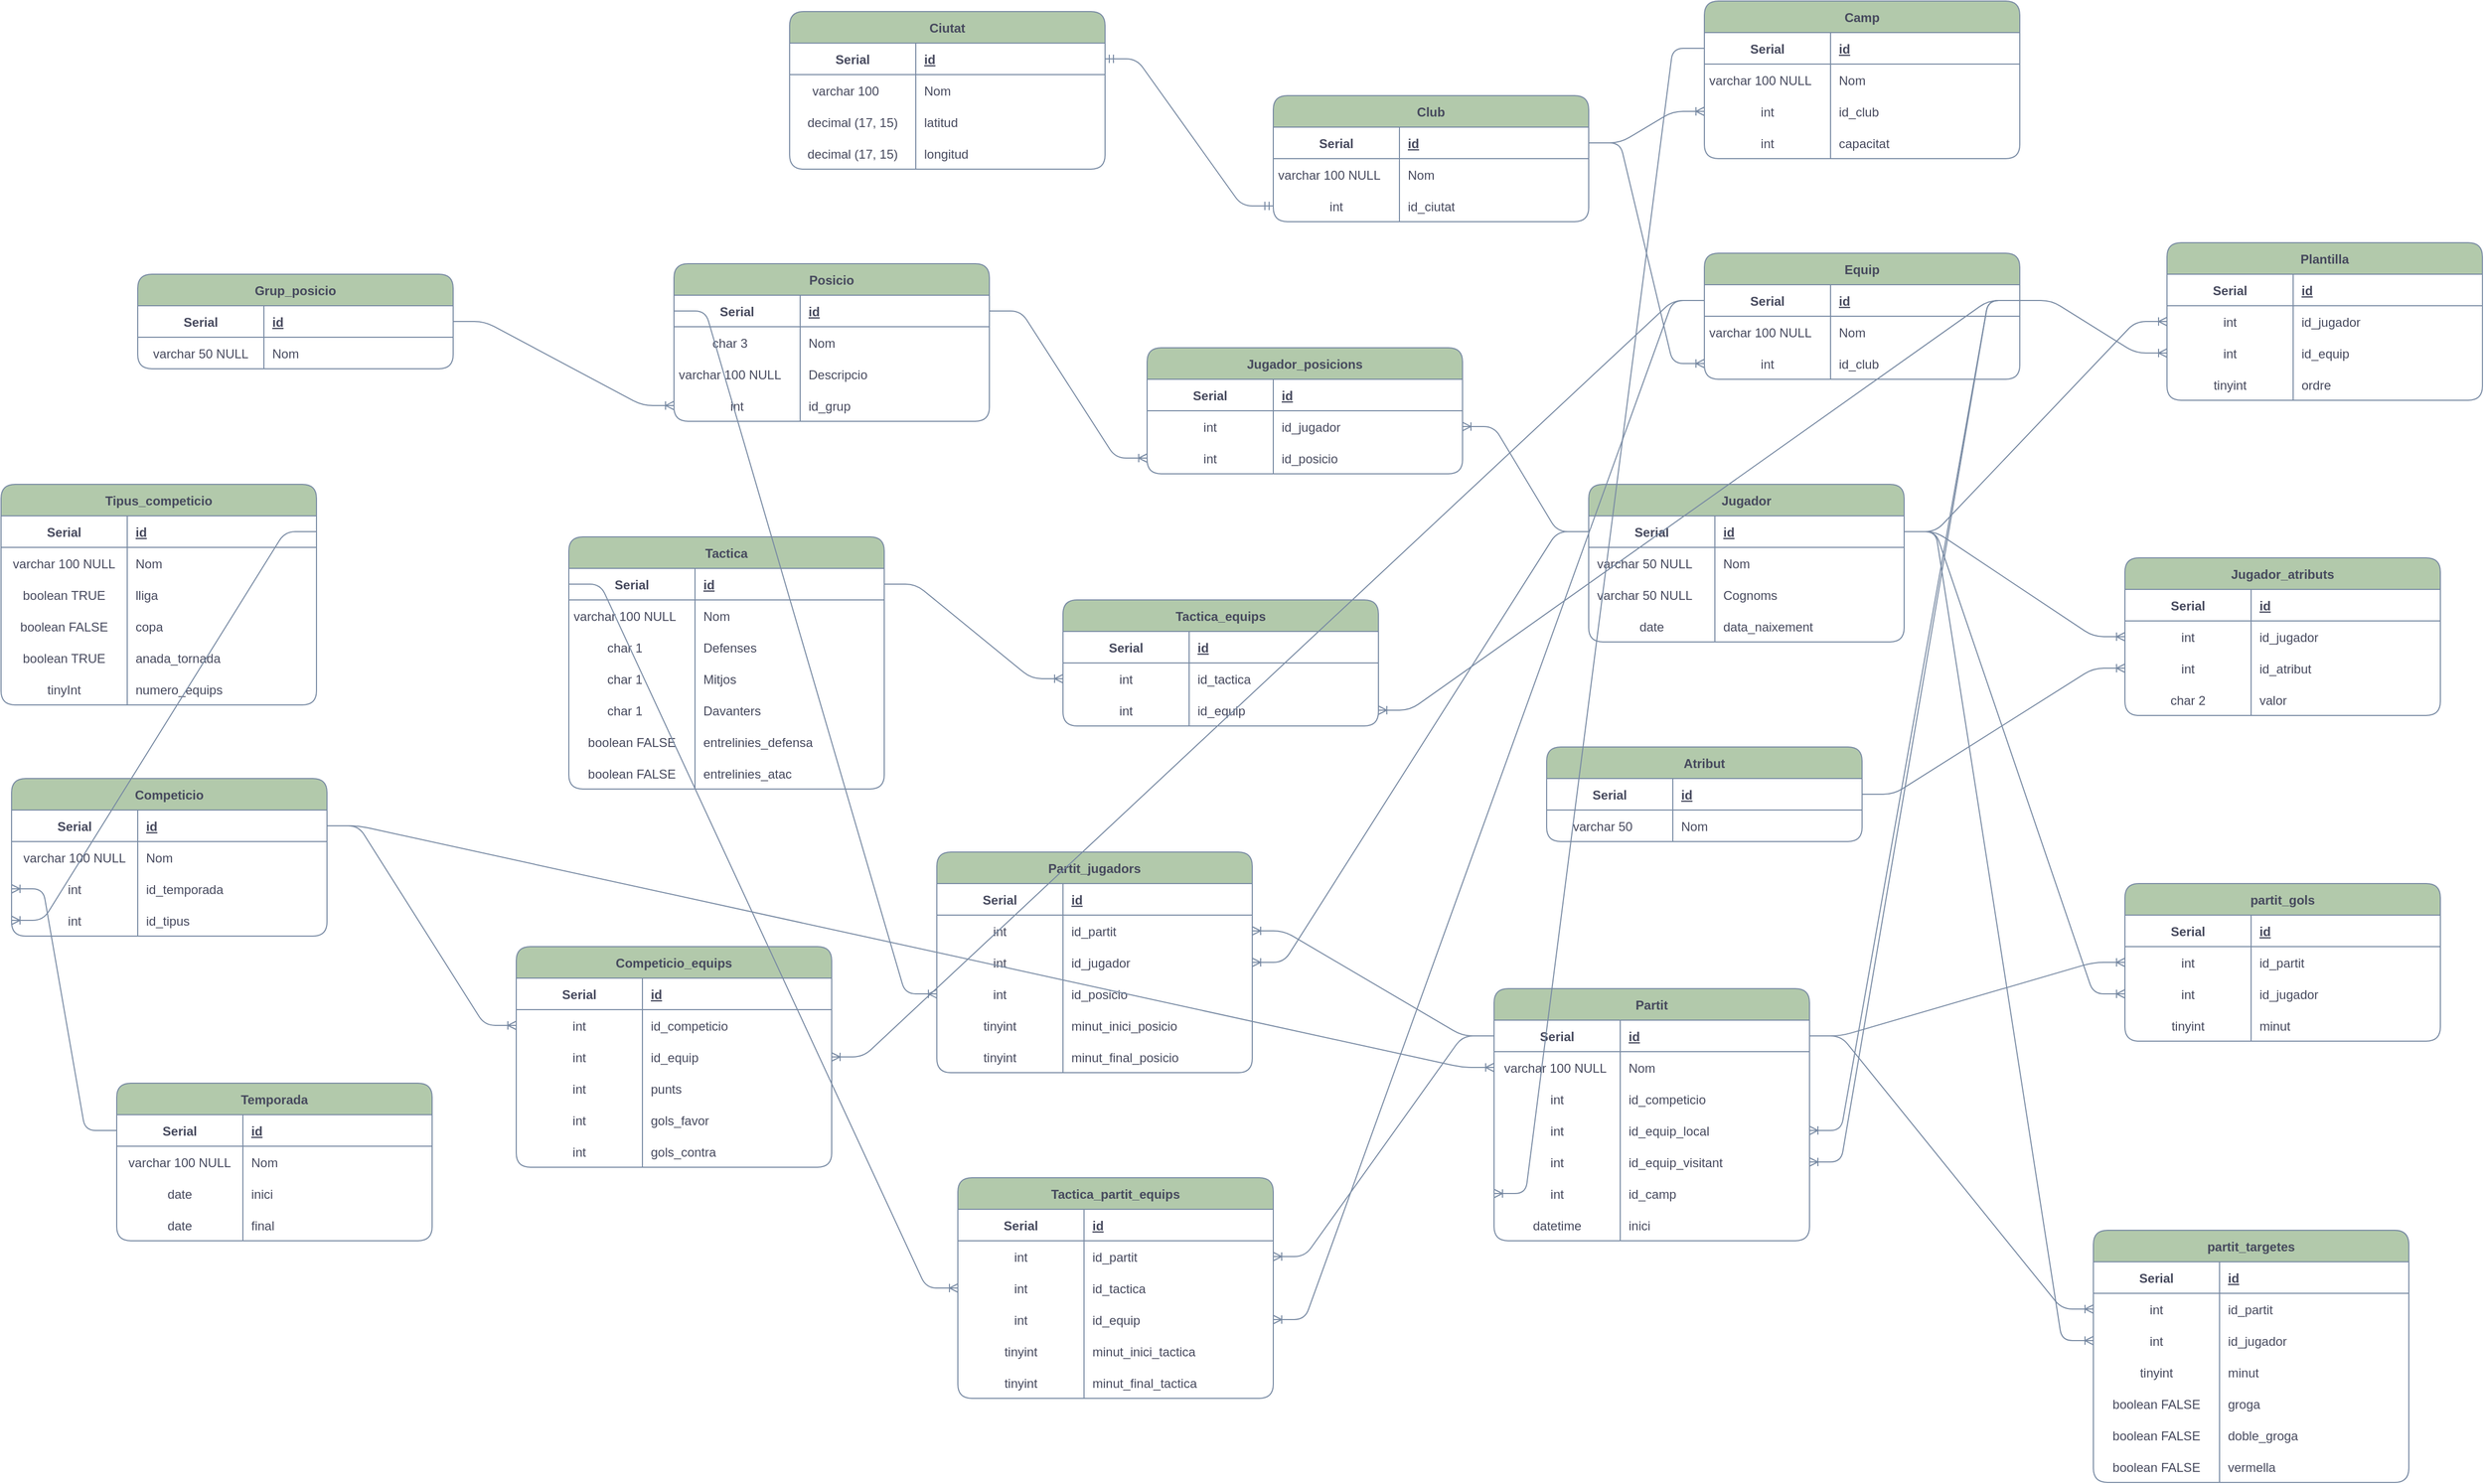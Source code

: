 <mxfile version="19.0.3" type="device"><diagram id="iE8x549Z-efhodYM-WQw" name="Pàgina-1"><mxGraphModel dx="3008" dy="818" grid="1" gridSize="10" guides="1" tooltips="1" connect="1" arrows="1" fold="1" page="1" pageScale="1" pageWidth="827" pageHeight="1169" math="0" shadow="0"><root><mxCell id="0"/><mxCell id="1" parent="0"/><mxCell id="2q3N7xrYJSlk3j3E8uGg-1" value="Jugador" style="shape=table;startSize=30;container=1;collapsible=1;childLayout=tableLayout;fixedRows=1;rowLines=0;fontStyle=1;align=center;resizeLast=1;fillColor=#B2C9AB;strokeColor=#788AA3;fontColor=#46495D;rounded=1;" parent="1" vertex="1"><mxGeometry x="-60" y="490" width="300" height="150" as="geometry"><mxRectangle x="80" y="80" width="80" height="30" as="alternateBounds"/></mxGeometry></mxCell><mxCell id="2q3N7xrYJSlk3j3E8uGg-2" value="" style="shape=tableRow;horizontal=0;startSize=0;swimlaneHead=0;swimlaneBody=0;fillColor=none;collapsible=0;dropTarget=0;points=[[0,0.5],[1,0.5]];portConstraint=eastwest;top=0;left=0;right=0;bottom=1;strokeColor=#788AA3;fontColor=#46495D;rounded=1;" parent="2q3N7xrYJSlk3j3E8uGg-1" vertex="1"><mxGeometry y="30" width="300" height="30" as="geometry"/></mxCell><mxCell id="2q3N7xrYJSlk3j3E8uGg-3" value="Serial" style="shape=partialRectangle;connectable=0;fillColor=none;top=0;left=0;bottom=0;right=0;fontStyle=1;overflow=hidden;strokeColor=#788AA3;fontColor=#46495D;rounded=1;" parent="2q3N7xrYJSlk3j3E8uGg-2" vertex="1"><mxGeometry width="120" height="30" as="geometry"><mxRectangle width="120" height="30" as="alternateBounds"/></mxGeometry></mxCell><mxCell id="2q3N7xrYJSlk3j3E8uGg-4" value="id" style="shape=partialRectangle;connectable=0;fillColor=none;top=0;left=0;bottom=0;right=0;align=left;spacingLeft=6;fontStyle=5;overflow=hidden;strokeColor=#788AA3;fontColor=#46495D;rounded=1;" parent="2q3N7xrYJSlk3j3E8uGg-2" vertex="1"><mxGeometry x="120" width="180" height="30" as="geometry"><mxRectangle width="180" height="30" as="alternateBounds"/></mxGeometry></mxCell><mxCell id="2q3N7xrYJSlk3j3E8uGg-5" value="" style="shape=tableRow;horizontal=0;startSize=0;swimlaneHead=0;swimlaneBody=0;fillColor=none;collapsible=0;dropTarget=0;points=[[0,0.5],[1,0.5]];portConstraint=eastwest;top=0;left=0;right=0;bottom=0;strokeColor=#788AA3;fontColor=#46495D;rounded=1;" parent="2q3N7xrYJSlk3j3E8uGg-1" vertex="1"><mxGeometry y="60" width="300" height="30" as="geometry"/></mxCell><mxCell id="2q3N7xrYJSlk3j3E8uGg-6" value="varchar 50 NULL    " style="shape=partialRectangle;connectable=0;fillColor=none;top=0;left=0;bottom=0;right=0;editable=1;overflow=hidden;strokeColor=#788AA3;fontColor=#46495D;rounded=1;" parent="2q3N7xrYJSlk3j3E8uGg-5" vertex="1"><mxGeometry width="120" height="30" as="geometry"><mxRectangle width="120" height="30" as="alternateBounds"/></mxGeometry></mxCell><mxCell id="2q3N7xrYJSlk3j3E8uGg-7" value="Nom" style="shape=partialRectangle;connectable=0;fillColor=none;top=0;left=0;bottom=0;right=0;align=left;spacingLeft=6;overflow=hidden;strokeColor=#788AA3;fontColor=#46495D;rounded=1;" parent="2q3N7xrYJSlk3j3E8uGg-5" vertex="1"><mxGeometry x="120" width="180" height="30" as="geometry"><mxRectangle width="180" height="30" as="alternateBounds"/></mxGeometry></mxCell><mxCell id="2q3N7xrYJSlk3j3E8uGg-8" value="" style="shape=tableRow;horizontal=0;startSize=0;swimlaneHead=0;swimlaneBody=0;fillColor=none;collapsible=0;dropTarget=0;points=[[0,0.5],[1,0.5]];portConstraint=eastwest;top=0;left=0;right=0;bottom=0;strokeColor=#788AA3;fontColor=#46495D;rounded=1;" parent="2q3N7xrYJSlk3j3E8uGg-1" vertex="1"><mxGeometry y="90" width="300" height="30" as="geometry"/></mxCell><mxCell id="2q3N7xrYJSlk3j3E8uGg-9" value="varchar 50 NULL    " style="shape=partialRectangle;connectable=0;fillColor=none;top=0;left=0;bottom=0;right=0;editable=1;overflow=hidden;strokeColor=#788AA3;fontColor=#46495D;rounded=1;" parent="2q3N7xrYJSlk3j3E8uGg-8" vertex="1"><mxGeometry width="120" height="30" as="geometry"><mxRectangle width="120" height="30" as="alternateBounds"/></mxGeometry></mxCell><mxCell id="2q3N7xrYJSlk3j3E8uGg-10" value="Cognoms" style="shape=partialRectangle;connectable=0;fillColor=none;top=0;left=0;bottom=0;right=0;align=left;spacingLeft=6;overflow=hidden;strokeColor=#788AA3;fontColor=#46495D;rounded=1;" parent="2q3N7xrYJSlk3j3E8uGg-8" vertex="1"><mxGeometry x="120" width="180" height="30" as="geometry"><mxRectangle width="180" height="30" as="alternateBounds"/></mxGeometry></mxCell><mxCell id="2q3N7xrYJSlk3j3E8uGg-20" value="" style="shape=tableRow;horizontal=0;startSize=0;swimlaneHead=0;swimlaneBody=0;fillColor=none;collapsible=0;dropTarget=0;points=[[0,0.5],[1,0.5]];portConstraint=eastwest;top=0;left=0;right=0;bottom=0;strokeColor=#788AA3;fontColor=#46495D;rounded=1;" parent="2q3N7xrYJSlk3j3E8uGg-1" vertex="1"><mxGeometry y="120" width="300" height="30" as="geometry"/></mxCell><mxCell id="2q3N7xrYJSlk3j3E8uGg-21" value="date" style="shape=partialRectangle;connectable=0;fillColor=none;top=0;left=0;bottom=0;right=0;editable=1;overflow=hidden;strokeColor=#788AA3;fontColor=#46495D;rounded=1;" parent="2q3N7xrYJSlk3j3E8uGg-20" vertex="1"><mxGeometry width="120" height="30" as="geometry"><mxRectangle width="120" height="30" as="alternateBounds"/></mxGeometry></mxCell><mxCell id="2q3N7xrYJSlk3j3E8uGg-22" value="data_naixement" style="shape=partialRectangle;connectable=0;fillColor=none;top=0;left=0;bottom=0;right=0;align=left;spacingLeft=6;overflow=hidden;strokeColor=#788AA3;fontColor=#46495D;rounded=1;" parent="2q3N7xrYJSlk3j3E8uGg-20" vertex="1"><mxGeometry x="120" width="180" height="30" as="geometry"><mxRectangle width="180" height="30" as="alternateBounds"/></mxGeometry></mxCell><mxCell id="2q3N7xrYJSlk3j3E8uGg-39" value="Equip" style="shape=table;startSize=30;container=1;collapsible=1;childLayout=tableLayout;fixedRows=1;rowLines=0;fontStyle=1;align=center;resizeLast=1;fillColor=#B2C9AB;strokeColor=#788AA3;fontColor=#46495D;rounded=1;" parent="1" vertex="1"><mxGeometry x="50" y="270" width="300" height="120" as="geometry"><mxRectangle x="80" y="80" width="80" height="30" as="alternateBounds"/></mxGeometry></mxCell><mxCell id="2q3N7xrYJSlk3j3E8uGg-40" value="" style="shape=tableRow;horizontal=0;startSize=0;swimlaneHead=0;swimlaneBody=0;fillColor=none;collapsible=0;dropTarget=0;points=[[0,0.5],[1,0.5]];portConstraint=eastwest;top=0;left=0;right=0;bottom=1;strokeColor=#788AA3;fontColor=#46495D;rounded=1;" parent="2q3N7xrYJSlk3j3E8uGg-39" vertex="1"><mxGeometry y="30" width="300" height="30" as="geometry"/></mxCell><mxCell id="2q3N7xrYJSlk3j3E8uGg-41" value="Serial" style="shape=partialRectangle;connectable=0;fillColor=none;top=0;left=0;bottom=0;right=0;fontStyle=1;overflow=hidden;strokeColor=#788AA3;fontColor=#46495D;rounded=1;" parent="2q3N7xrYJSlk3j3E8uGg-40" vertex="1"><mxGeometry width="120" height="30" as="geometry"><mxRectangle width="120" height="30" as="alternateBounds"/></mxGeometry></mxCell><mxCell id="2q3N7xrYJSlk3j3E8uGg-42" value="id" style="shape=partialRectangle;connectable=0;fillColor=none;top=0;left=0;bottom=0;right=0;align=left;spacingLeft=6;fontStyle=5;overflow=hidden;strokeColor=#788AA3;fontColor=#46495D;rounded=1;" parent="2q3N7xrYJSlk3j3E8uGg-40" vertex="1"><mxGeometry x="120" width="180" height="30" as="geometry"><mxRectangle width="180" height="30" as="alternateBounds"/></mxGeometry></mxCell><mxCell id="2q3N7xrYJSlk3j3E8uGg-43" value="" style="shape=tableRow;horizontal=0;startSize=0;swimlaneHead=0;swimlaneBody=0;fillColor=none;collapsible=0;dropTarget=0;points=[[0,0.5],[1,0.5]];portConstraint=eastwest;top=0;left=0;right=0;bottom=0;strokeColor=#788AA3;fontColor=#46495D;rounded=1;" parent="2q3N7xrYJSlk3j3E8uGg-39" vertex="1"><mxGeometry y="60" width="300" height="30" as="geometry"/></mxCell><mxCell id="2q3N7xrYJSlk3j3E8uGg-44" value="varchar 100 NULL    " style="shape=partialRectangle;connectable=0;fillColor=none;top=0;left=0;bottom=0;right=0;editable=1;overflow=hidden;strokeColor=#788AA3;fontColor=#46495D;rounded=1;" parent="2q3N7xrYJSlk3j3E8uGg-43" vertex="1"><mxGeometry width="120" height="30" as="geometry"><mxRectangle width="120" height="30" as="alternateBounds"/></mxGeometry></mxCell><mxCell id="2q3N7xrYJSlk3j3E8uGg-45" value="Nom" style="shape=partialRectangle;connectable=0;fillColor=none;top=0;left=0;bottom=0;right=0;align=left;spacingLeft=6;overflow=hidden;strokeColor=#788AA3;fontColor=#46495D;rounded=1;" parent="2q3N7xrYJSlk3j3E8uGg-43" vertex="1"><mxGeometry x="120" width="180" height="30" as="geometry"><mxRectangle width="180" height="30" as="alternateBounds"/></mxGeometry></mxCell><mxCell id="2q3N7xrYJSlk3j3E8uGg-46" value="" style="shape=tableRow;horizontal=0;startSize=0;swimlaneHead=0;swimlaneBody=0;fillColor=none;collapsible=0;dropTarget=0;points=[[0,0.5],[1,0.5]];portConstraint=eastwest;top=0;left=0;right=0;bottom=0;strokeColor=#788AA3;fontColor=#46495D;rounded=1;" parent="2q3N7xrYJSlk3j3E8uGg-39" vertex="1"><mxGeometry y="90" width="300" height="30" as="geometry"/></mxCell><mxCell id="2q3N7xrYJSlk3j3E8uGg-47" value="int" style="shape=partialRectangle;connectable=0;fillColor=none;top=0;left=0;bottom=0;right=0;editable=1;overflow=hidden;strokeColor=#788AA3;fontColor=#46495D;rounded=1;" parent="2q3N7xrYJSlk3j3E8uGg-46" vertex="1"><mxGeometry width="120" height="30" as="geometry"><mxRectangle width="120" height="30" as="alternateBounds"/></mxGeometry></mxCell><mxCell id="2q3N7xrYJSlk3j3E8uGg-48" value="id_club" style="shape=partialRectangle;connectable=0;fillColor=none;top=0;left=0;bottom=0;right=0;align=left;spacingLeft=6;overflow=hidden;strokeColor=#788AA3;fontColor=#46495D;rounded=1;" parent="2q3N7xrYJSlk3j3E8uGg-46" vertex="1"><mxGeometry x="120" width="180" height="30" as="geometry"><mxRectangle width="180" height="30" as="alternateBounds"/></mxGeometry></mxCell><mxCell id="2q3N7xrYJSlk3j3E8uGg-55" value="Club" style="shape=table;startSize=30;container=1;collapsible=1;childLayout=tableLayout;fixedRows=1;rowLines=0;fontStyle=1;align=center;resizeLast=1;fillColor=#B2C9AB;strokeColor=#788AA3;fontColor=#46495D;rounded=1;" parent="1" vertex="1"><mxGeometry x="-360" y="120" width="300" height="120" as="geometry"><mxRectangle x="80" y="80" width="80" height="30" as="alternateBounds"/></mxGeometry></mxCell><mxCell id="2q3N7xrYJSlk3j3E8uGg-56" value="" style="shape=tableRow;horizontal=0;startSize=0;swimlaneHead=0;swimlaneBody=0;fillColor=none;collapsible=0;dropTarget=0;points=[[0,0.5],[1,0.5]];portConstraint=eastwest;top=0;left=0;right=0;bottom=1;strokeColor=#788AA3;fontColor=#46495D;rounded=1;" parent="2q3N7xrYJSlk3j3E8uGg-55" vertex="1"><mxGeometry y="30" width="300" height="30" as="geometry"/></mxCell><mxCell id="2q3N7xrYJSlk3j3E8uGg-57" value="Serial" style="shape=partialRectangle;connectable=0;fillColor=none;top=0;left=0;bottom=0;right=0;fontStyle=1;overflow=hidden;strokeColor=#788AA3;fontColor=#46495D;rounded=1;" parent="2q3N7xrYJSlk3j3E8uGg-56" vertex="1"><mxGeometry width="120" height="30" as="geometry"><mxRectangle width="120" height="30" as="alternateBounds"/></mxGeometry></mxCell><mxCell id="2q3N7xrYJSlk3j3E8uGg-58" value="id" style="shape=partialRectangle;connectable=0;fillColor=none;top=0;left=0;bottom=0;right=0;align=left;spacingLeft=6;fontStyle=5;overflow=hidden;strokeColor=#788AA3;fontColor=#46495D;rounded=1;" parent="2q3N7xrYJSlk3j3E8uGg-56" vertex="1"><mxGeometry x="120" width="180" height="30" as="geometry"><mxRectangle width="180" height="30" as="alternateBounds"/></mxGeometry></mxCell><mxCell id="2q3N7xrYJSlk3j3E8uGg-59" value="" style="shape=tableRow;horizontal=0;startSize=0;swimlaneHead=0;swimlaneBody=0;fillColor=none;collapsible=0;dropTarget=0;points=[[0,0.5],[1,0.5]];portConstraint=eastwest;top=0;left=0;right=0;bottom=0;strokeColor=#788AA3;fontColor=#46495D;rounded=1;" parent="2q3N7xrYJSlk3j3E8uGg-55" vertex="1"><mxGeometry y="60" width="300" height="30" as="geometry"/></mxCell><mxCell id="2q3N7xrYJSlk3j3E8uGg-60" value="varchar 100 NULL    " style="shape=partialRectangle;connectable=0;fillColor=none;top=0;left=0;bottom=0;right=0;editable=1;overflow=hidden;strokeColor=#788AA3;fontColor=#46495D;rounded=1;" parent="2q3N7xrYJSlk3j3E8uGg-59" vertex="1"><mxGeometry width="120" height="30" as="geometry"><mxRectangle width="120" height="30" as="alternateBounds"/></mxGeometry></mxCell><mxCell id="2q3N7xrYJSlk3j3E8uGg-61" value="Nom" style="shape=partialRectangle;connectable=0;fillColor=none;top=0;left=0;bottom=0;right=0;align=left;spacingLeft=6;overflow=hidden;strokeColor=#788AA3;fontColor=#46495D;rounded=1;" parent="2q3N7xrYJSlk3j3E8uGg-59" vertex="1"><mxGeometry x="120" width="180" height="30" as="geometry"><mxRectangle width="180" height="30" as="alternateBounds"/></mxGeometry></mxCell><mxCell id="2q3N7xrYJSlk3j3E8uGg-62" value="" style="shape=tableRow;horizontal=0;startSize=0;swimlaneHead=0;swimlaneBody=0;fillColor=none;collapsible=0;dropTarget=0;points=[[0,0.5],[1,0.5]];portConstraint=eastwest;top=0;left=0;right=0;bottom=0;strokeColor=#788AA3;fontColor=#46495D;rounded=1;" parent="2q3N7xrYJSlk3j3E8uGg-55" vertex="1"><mxGeometry y="90" width="300" height="30" as="geometry"/></mxCell><mxCell id="2q3N7xrYJSlk3j3E8uGg-63" value="int" style="shape=partialRectangle;connectable=0;fillColor=none;top=0;left=0;bottom=0;right=0;editable=1;overflow=hidden;strokeColor=#788AA3;fontColor=#46495D;rounded=1;" parent="2q3N7xrYJSlk3j3E8uGg-62" vertex="1"><mxGeometry width="120" height="30" as="geometry"><mxRectangle width="120" height="30" as="alternateBounds"/></mxGeometry></mxCell><mxCell id="2q3N7xrYJSlk3j3E8uGg-64" value="id_ciutat" style="shape=partialRectangle;connectable=0;fillColor=none;top=0;left=0;bottom=0;right=0;align=left;spacingLeft=6;overflow=hidden;strokeColor=#788AA3;fontColor=#46495D;rounded=1;" parent="2q3N7xrYJSlk3j3E8uGg-62" vertex="1"><mxGeometry x="120" width="180" height="30" as="geometry"><mxRectangle width="180" height="30" as="alternateBounds"/></mxGeometry></mxCell><mxCell id="2q3N7xrYJSlk3j3E8uGg-65" value="Plantilla" style="shape=table;startSize=30;container=1;collapsible=1;childLayout=tableLayout;fixedRows=1;rowLines=0;fontStyle=1;align=center;resizeLast=1;fillColor=#B2C9AB;strokeColor=#788AA3;fontColor=#46495D;rounded=1;" parent="1" vertex="1"><mxGeometry x="490" y="260" width="300" height="150" as="geometry"><mxRectangle x="80" y="80" width="80" height="30" as="alternateBounds"/></mxGeometry></mxCell><mxCell id="2q3N7xrYJSlk3j3E8uGg-66" value="" style="shape=tableRow;horizontal=0;startSize=0;swimlaneHead=0;swimlaneBody=0;fillColor=none;collapsible=0;dropTarget=0;points=[[0,0.5],[1,0.5]];portConstraint=eastwest;top=0;left=0;right=0;bottom=1;strokeColor=#788AA3;fontColor=#46495D;rounded=1;" parent="2q3N7xrYJSlk3j3E8uGg-65" vertex="1"><mxGeometry y="30" width="300" height="30" as="geometry"/></mxCell><mxCell id="2q3N7xrYJSlk3j3E8uGg-67" value="Serial" style="shape=partialRectangle;connectable=0;fillColor=none;top=0;left=0;bottom=0;right=0;fontStyle=1;overflow=hidden;strokeColor=#788AA3;fontColor=#46495D;rounded=1;" parent="2q3N7xrYJSlk3j3E8uGg-66" vertex="1"><mxGeometry width="120" height="30" as="geometry"><mxRectangle width="120" height="30" as="alternateBounds"/></mxGeometry></mxCell><mxCell id="2q3N7xrYJSlk3j3E8uGg-68" value="id" style="shape=partialRectangle;connectable=0;fillColor=none;top=0;left=0;bottom=0;right=0;align=left;spacingLeft=6;fontStyle=5;overflow=hidden;strokeColor=#788AA3;fontColor=#46495D;rounded=1;" parent="2q3N7xrYJSlk3j3E8uGg-66" vertex="1"><mxGeometry x="120" width="180" height="30" as="geometry"><mxRectangle width="180" height="30" as="alternateBounds"/></mxGeometry></mxCell><mxCell id="2q3N7xrYJSlk3j3E8uGg-72" value="" style="shape=tableRow;horizontal=0;startSize=0;swimlaneHead=0;swimlaneBody=0;fillColor=none;collapsible=0;dropTarget=0;points=[[0,0.5],[1,0.5]];portConstraint=eastwest;top=0;left=0;right=0;bottom=0;strokeColor=#788AA3;fontColor=#46495D;rounded=1;" parent="2q3N7xrYJSlk3j3E8uGg-65" vertex="1"><mxGeometry y="60" width="300" height="30" as="geometry"/></mxCell><mxCell id="2q3N7xrYJSlk3j3E8uGg-73" value="int" style="shape=partialRectangle;connectable=0;fillColor=none;top=0;left=0;bottom=0;right=0;editable=1;overflow=hidden;strokeColor=#788AA3;fontColor=#46495D;rounded=1;" parent="2q3N7xrYJSlk3j3E8uGg-72" vertex="1"><mxGeometry width="120" height="30" as="geometry"><mxRectangle width="120" height="30" as="alternateBounds"/></mxGeometry></mxCell><mxCell id="2q3N7xrYJSlk3j3E8uGg-74" value="id_jugador" style="shape=partialRectangle;connectable=0;fillColor=none;top=0;left=0;bottom=0;right=0;align=left;spacingLeft=6;overflow=hidden;strokeColor=#788AA3;fontColor=#46495D;rounded=1;" parent="2q3N7xrYJSlk3j3E8uGg-72" vertex="1"><mxGeometry x="120" width="180" height="30" as="geometry"><mxRectangle width="180" height="30" as="alternateBounds"/></mxGeometry></mxCell><mxCell id="2q3N7xrYJSlk3j3E8uGg-75" value="" style="shape=tableRow;horizontal=0;startSize=0;swimlaneHead=0;swimlaneBody=0;fillColor=none;collapsible=0;dropTarget=0;points=[[0,0.5],[1,0.5]];portConstraint=eastwest;top=0;left=0;right=0;bottom=0;strokeColor=#788AA3;fontColor=#46495D;rounded=1;" parent="2q3N7xrYJSlk3j3E8uGg-65" vertex="1"><mxGeometry y="90" width="300" height="30" as="geometry"/></mxCell><mxCell id="2q3N7xrYJSlk3j3E8uGg-76" value="int" style="shape=partialRectangle;connectable=0;fillColor=none;top=0;left=0;bottom=0;right=0;editable=1;overflow=hidden;strokeColor=#788AA3;fontColor=#46495D;rounded=1;" parent="2q3N7xrYJSlk3j3E8uGg-75" vertex="1"><mxGeometry width="120" height="30" as="geometry"><mxRectangle width="120" height="30" as="alternateBounds"/></mxGeometry></mxCell><mxCell id="2q3N7xrYJSlk3j3E8uGg-77" value="id_equip" style="shape=partialRectangle;connectable=0;fillColor=none;top=0;left=0;bottom=0;right=0;align=left;spacingLeft=6;overflow=hidden;strokeColor=#788AA3;fontColor=#46495D;rounded=1;" parent="2q3N7xrYJSlk3j3E8uGg-75" vertex="1"><mxGeometry x="120" width="180" height="30" as="geometry"><mxRectangle width="180" height="30" as="alternateBounds"/></mxGeometry></mxCell><mxCell id="1DkODkQ0uaASquGcL1Vk-59" value="" style="shape=tableRow;horizontal=0;startSize=0;swimlaneHead=0;swimlaneBody=0;fillColor=none;collapsible=0;dropTarget=0;points=[[0,0.5],[1,0.5]];portConstraint=eastwest;top=0;left=0;right=0;bottom=0;strokeColor=#788AA3;fontColor=#46495D;rounded=1;" parent="2q3N7xrYJSlk3j3E8uGg-65" vertex="1"><mxGeometry y="120" width="300" height="30" as="geometry"/></mxCell><mxCell id="1DkODkQ0uaASquGcL1Vk-60" value="tinyint" style="shape=partialRectangle;connectable=0;fillColor=none;top=0;left=0;bottom=0;right=0;editable=1;overflow=hidden;strokeColor=#788AA3;fontColor=#46495D;rounded=1;" parent="1DkODkQ0uaASquGcL1Vk-59" vertex="1"><mxGeometry width="120" height="30" as="geometry"><mxRectangle width="120" height="30" as="alternateBounds"/></mxGeometry></mxCell><mxCell id="1DkODkQ0uaASquGcL1Vk-61" value="ordre" style="shape=partialRectangle;connectable=0;fillColor=none;top=0;left=0;bottom=0;right=0;align=left;spacingLeft=6;overflow=hidden;strokeColor=#788AA3;fontColor=#46495D;rounded=1;" parent="1DkODkQ0uaASquGcL1Vk-59" vertex="1"><mxGeometry x="120" width="180" height="30" as="geometry"><mxRectangle width="180" height="30" as="alternateBounds"/></mxGeometry></mxCell><mxCell id="2q3N7xrYJSlk3j3E8uGg-78" value="" style="edgeStyle=entityRelationEdgeStyle;fontSize=12;html=1;endArrow=ERoneToMany;rounded=1;exitX=1;exitY=0.5;exitDx=0;exitDy=0;entryX=0;entryY=0.5;entryDx=0;entryDy=0;strokeColor=#788AA3;fontColor=#46495D;" parent="1" source="2q3N7xrYJSlk3j3E8uGg-2" target="2q3N7xrYJSlk3j3E8uGg-72" edge="1"><mxGeometry width="100" height="100" relative="1" as="geometry"><mxPoint x="450" y="390" as="sourcePoint"/><mxPoint x="480" y="380" as="targetPoint"/></mxGeometry></mxCell><mxCell id="2q3N7xrYJSlk3j3E8uGg-79" value="" style="edgeStyle=entityRelationEdgeStyle;fontSize=12;html=1;endArrow=ERoneToMany;rounded=1;exitX=1;exitY=0.5;exitDx=0;exitDy=0;entryX=0;entryY=0.5;entryDx=0;entryDy=0;strokeColor=#788AA3;fontColor=#46495D;" parent="1" source="2q3N7xrYJSlk3j3E8uGg-40" target="2q3N7xrYJSlk3j3E8uGg-75" edge="1"><mxGeometry width="100" height="100" relative="1" as="geometry"><mxPoint x="450" y="390" as="sourcePoint"/><mxPoint x="580" y="300" as="targetPoint"/></mxGeometry></mxCell><mxCell id="2q3N7xrYJSlk3j3E8uGg-81" value="" style="edgeStyle=entityRelationEdgeStyle;fontSize=12;html=1;endArrow=ERoneToMany;rounded=1;entryX=0;entryY=0.5;entryDx=0;entryDy=0;exitX=1;exitY=0.5;exitDx=0;exitDy=0;strokeColor=#788AA3;fontColor=#46495D;" parent="1" source="2q3N7xrYJSlk3j3E8uGg-56" target="2q3N7xrYJSlk3j3E8uGg-46" edge="1"><mxGeometry width="100" height="100" relative="1" as="geometry"><mxPoint y="510" as="sourcePoint"/><mxPoint x="450" y="300" as="targetPoint"/></mxGeometry></mxCell><mxCell id="2q3N7xrYJSlk3j3E8uGg-82" value="Ciutat" style="shape=table;startSize=30;container=1;collapsible=1;childLayout=tableLayout;fixedRows=1;rowLines=0;fontStyle=1;align=center;resizeLast=1;fillColor=#B2C9AB;strokeColor=#788AA3;fontColor=#46495D;rounded=1;" parent="1" vertex="1"><mxGeometry x="-820" y="40" width="300" height="150" as="geometry"><mxRectangle x="80" y="80" width="80" height="30" as="alternateBounds"/></mxGeometry></mxCell><mxCell id="2q3N7xrYJSlk3j3E8uGg-83" value="" style="shape=tableRow;horizontal=0;startSize=0;swimlaneHead=0;swimlaneBody=0;fillColor=none;collapsible=0;dropTarget=0;points=[[0,0.5],[1,0.5]];portConstraint=eastwest;top=0;left=0;right=0;bottom=1;strokeColor=#788AA3;fontColor=#46495D;rounded=1;" parent="2q3N7xrYJSlk3j3E8uGg-82" vertex="1"><mxGeometry y="30" width="300" height="30" as="geometry"/></mxCell><mxCell id="2q3N7xrYJSlk3j3E8uGg-84" value="Serial" style="shape=partialRectangle;connectable=0;fillColor=none;top=0;left=0;bottom=0;right=0;fontStyle=1;overflow=hidden;strokeColor=#788AA3;fontColor=#46495D;rounded=1;" parent="2q3N7xrYJSlk3j3E8uGg-83" vertex="1"><mxGeometry width="120" height="30" as="geometry"><mxRectangle width="120" height="30" as="alternateBounds"/></mxGeometry></mxCell><mxCell id="2q3N7xrYJSlk3j3E8uGg-85" value="id" style="shape=partialRectangle;connectable=0;fillColor=none;top=0;left=0;bottom=0;right=0;align=left;spacingLeft=6;fontStyle=5;overflow=hidden;strokeColor=#788AA3;fontColor=#46495D;rounded=1;" parent="2q3N7xrYJSlk3j3E8uGg-83" vertex="1"><mxGeometry x="120" width="180" height="30" as="geometry"><mxRectangle width="180" height="30" as="alternateBounds"/></mxGeometry></mxCell><mxCell id="2q3N7xrYJSlk3j3E8uGg-86" value="" style="shape=tableRow;horizontal=0;startSize=0;swimlaneHead=0;swimlaneBody=0;fillColor=none;collapsible=0;dropTarget=0;points=[[0,0.5],[1,0.5]];portConstraint=eastwest;top=0;left=0;right=0;bottom=0;strokeColor=#788AA3;fontColor=#46495D;rounded=1;" parent="2q3N7xrYJSlk3j3E8uGg-82" vertex="1"><mxGeometry y="60" width="300" height="30" as="geometry"/></mxCell><mxCell id="2q3N7xrYJSlk3j3E8uGg-87" value="varchar 100    " style="shape=partialRectangle;connectable=0;fillColor=none;top=0;left=0;bottom=0;right=0;editable=1;overflow=hidden;strokeColor=#788AA3;fontColor=#46495D;rounded=1;" parent="2q3N7xrYJSlk3j3E8uGg-86" vertex="1"><mxGeometry width="120" height="30" as="geometry"><mxRectangle width="120" height="30" as="alternateBounds"/></mxGeometry></mxCell><mxCell id="2q3N7xrYJSlk3j3E8uGg-88" value="Nom" style="shape=partialRectangle;connectable=0;fillColor=none;top=0;left=0;bottom=0;right=0;align=left;spacingLeft=6;overflow=hidden;strokeColor=#788AA3;fontColor=#46495D;rounded=1;" parent="2q3N7xrYJSlk3j3E8uGg-86" vertex="1"><mxGeometry x="120" width="180" height="30" as="geometry"><mxRectangle width="180" height="30" as="alternateBounds"/></mxGeometry></mxCell><mxCell id="2q3N7xrYJSlk3j3E8uGg-92" value="" style="shape=tableRow;horizontal=0;startSize=0;swimlaneHead=0;swimlaneBody=0;fillColor=none;collapsible=0;dropTarget=0;points=[[0,0.5],[1,0.5]];portConstraint=eastwest;top=0;left=0;right=0;bottom=0;strokeColor=#788AA3;fontColor=#46495D;rounded=1;" parent="2q3N7xrYJSlk3j3E8uGg-82" vertex="1"><mxGeometry y="90" width="300" height="30" as="geometry"/></mxCell><mxCell id="2q3N7xrYJSlk3j3E8uGg-93" value="decimal (17, 15)" style="shape=partialRectangle;connectable=0;fillColor=none;top=0;left=0;bottom=0;right=0;editable=1;overflow=hidden;strokeColor=#788AA3;fontColor=#46495D;rounded=1;" parent="2q3N7xrYJSlk3j3E8uGg-92" vertex="1"><mxGeometry width="120" height="30" as="geometry"><mxRectangle width="120" height="30" as="alternateBounds"/></mxGeometry></mxCell><mxCell id="2q3N7xrYJSlk3j3E8uGg-94" value="latitud" style="shape=partialRectangle;connectable=0;fillColor=none;top=0;left=0;bottom=0;right=0;align=left;spacingLeft=6;overflow=hidden;strokeColor=#788AA3;fontColor=#46495D;rounded=1;" parent="2q3N7xrYJSlk3j3E8uGg-92" vertex="1"><mxGeometry x="120" width="180" height="30" as="geometry"><mxRectangle width="180" height="30" as="alternateBounds"/></mxGeometry></mxCell><mxCell id="2q3N7xrYJSlk3j3E8uGg-89" value="" style="shape=tableRow;horizontal=0;startSize=0;swimlaneHead=0;swimlaneBody=0;fillColor=none;collapsible=0;dropTarget=0;points=[[0,0.5],[1,0.5]];portConstraint=eastwest;top=0;left=0;right=0;bottom=0;strokeColor=#788AA3;fontColor=#46495D;rounded=1;" parent="2q3N7xrYJSlk3j3E8uGg-82" vertex="1"><mxGeometry y="120" width="300" height="30" as="geometry"/></mxCell><mxCell id="2q3N7xrYJSlk3j3E8uGg-90" value="decimal (17, 15)" style="shape=partialRectangle;connectable=0;fillColor=none;top=0;left=0;bottom=0;right=0;editable=1;overflow=hidden;strokeColor=#788AA3;fontColor=#46495D;rounded=1;" parent="2q3N7xrYJSlk3j3E8uGg-89" vertex="1"><mxGeometry width="120" height="30" as="geometry"><mxRectangle width="120" height="30" as="alternateBounds"/></mxGeometry></mxCell><mxCell id="2q3N7xrYJSlk3j3E8uGg-91" value="longitud" style="shape=partialRectangle;connectable=0;fillColor=none;top=0;left=0;bottom=0;right=0;align=left;spacingLeft=6;overflow=hidden;strokeColor=#788AA3;fontColor=#46495D;rounded=1;" parent="2q3N7xrYJSlk3j3E8uGg-89" vertex="1"><mxGeometry x="120" width="180" height="30" as="geometry"><mxRectangle width="180" height="30" as="alternateBounds"/></mxGeometry></mxCell><mxCell id="2q3N7xrYJSlk3j3E8uGg-96" value="" style="edgeStyle=entityRelationEdgeStyle;fontSize=12;html=1;endArrow=ERmandOne;startArrow=ERmandOne;rounded=1;entryX=1;entryY=0.5;entryDx=0;entryDy=0;exitX=0;exitY=0.5;exitDx=0;exitDy=0;strokeColor=#788AA3;fontColor=#46495D;" parent="1" source="2q3N7xrYJSlk3j3E8uGg-62" target="2q3N7xrYJSlk3j3E8uGg-83" edge="1"><mxGeometry width="100" height="100" relative="1" as="geometry"><mxPoint x="110" y="460" as="sourcePoint"/><mxPoint x="210" y="360" as="targetPoint"/></mxGeometry></mxCell><mxCell id="Huc_MbrzOnvyqCTYocrY-1" value="Posicio" style="shape=table;startSize=30;container=1;collapsible=1;childLayout=tableLayout;fixedRows=1;rowLines=0;fontStyle=1;align=center;resizeLast=1;fillColor=#B2C9AB;strokeColor=#788AA3;fontColor=#46495D;rounded=1;" parent="1" vertex="1"><mxGeometry x="-930" y="280" width="300" height="150" as="geometry"><mxRectangle x="80" y="80" width="80" height="30" as="alternateBounds"/></mxGeometry></mxCell><mxCell id="Huc_MbrzOnvyqCTYocrY-2" value="" style="shape=tableRow;horizontal=0;startSize=0;swimlaneHead=0;swimlaneBody=0;fillColor=none;collapsible=0;dropTarget=0;points=[[0,0.5],[1,0.5]];portConstraint=eastwest;top=0;left=0;right=0;bottom=1;strokeColor=#788AA3;fontColor=#46495D;rounded=1;" parent="Huc_MbrzOnvyqCTYocrY-1" vertex="1"><mxGeometry y="30" width="300" height="30" as="geometry"/></mxCell><mxCell id="Huc_MbrzOnvyqCTYocrY-3" value="Serial" style="shape=partialRectangle;connectable=0;fillColor=none;top=0;left=0;bottom=0;right=0;fontStyle=1;overflow=hidden;strokeColor=#788AA3;fontColor=#46495D;rounded=1;" parent="Huc_MbrzOnvyqCTYocrY-2" vertex="1"><mxGeometry width="120" height="30" as="geometry"><mxRectangle width="120" height="30" as="alternateBounds"/></mxGeometry></mxCell><mxCell id="Huc_MbrzOnvyqCTYocrY-4" value="id" style="shape=partialRectangle;connectable=0;fillColor=none;top=0;left=0;bottom=0;right=0;align=left;spacingLeft=6;fontStyle=5;overflow=hidden;strokeColor=#788AA3;fontColor=#46495D;rounded=1;" parent="Huc_MbrzOnvyqCTYocrY-2" vertex="1"><mxGeometry x="120" width="180" height="30" as="geometry"><mxRectangle width="180" height="30" as="alternateBounds"/></mxGeometry></mxCell><mxCell id="Huc_MbrzOnvyqCTYocrY-5" value="" style="shape=tableRow;horizontal=0;startSize=0;swimlaneHead=0;swimlaneBody=0;fillColor=none;collapsible=0;dropTarget=0;points=[[0,0.5],[1,0.5]];portConstraint=eastwest;top=0;left=0;right=0;bottom=0;strokeColor=#788AA3;fontColor=#46495D;rounded=1;" parent="Huc_MbrzOnvyqCTYocrY-1" vertex="1"><mxGeometry y="60" width="300" height="30" as="geometry"/></mxCell><mxCell id="Huc_MbrzOnvyqCTYocrY-6" value="char 3    " style="shape=partialRectangle;connectable=0;fillColor=none;top=0;left=0;bottom=0;right=0;editable=1;overflow=hidden;strokeColor=#788AA3;fontColor=#46495D;rounded=1;" parent="Huc_MbrzOnvyqCTYocrY-5" vertex="1"><mxGeometry width="120" height="30" as="geometry"><mxRectangle width="120" height="30" as="alternateBounds"/></mxGeometry></mxCell><mxCell id="Huc_MbrzOnvyqCTYocrY-7" value="Nom" style="shape=partialRectangle;connectable=0;fillColor=none;top=0;left=0;bottom=0;right=0;align=left;spacingLeft=6;overflow=hidden;strokeColor=#788AA3;fontColor=#46495D;rounded=1;" parent="Huc_MbrzOnvyqCTYocrY-5" vertex="1"><mxGeometry x="120" width="180" height="30" as="geometry"><mxRectangle width="180" height="30" as="alternateBounds"/></mxGeometry></mxCell><mxCell id="Huc_MbrzOnvyqCTYocrY-26" value="" style="shape=tableRow;horizontal=0;startSize=0;swimlaneHead=0;swimlaneBody=0;fillColor=none;collapsible=0;dropTarget=0;points=[[0,0.5],[1,0.5]];portConstraint=eastwest;top=0;left=0;right=0;bottom=0;strokeColor=#788AA3;fontColor=#46495D;rounded=1;" parent="Huc_MbrzOnvyqCTYocrY-1" vertex="1"><mxGeometry y="90" width="300" height="30" as="geometry"/></mxCell><mxCell id="Huc_MbrzOnvyqCTYocrY-27" value="varchar 100 NULL    " style="shape=partialRectangle;connectable=0;fillColor=none;top=0;left=0;bottom=0;right=0;editable=1;overflow=hidden;strokeColor=#788AA3;fontColor=#46495D;rounded=1;" parent="Huc_MbrzOnvyqCTYocrY-26" vertex="1"><mxGeometry width="120" height="30" as="geometry"><mxRectangle width="120" height="30" as="alternateBounds"/></mxGeometry></mxCell><mxCell id="Huc_MbrzOnvyqCTYocrY-28" value="Descripcio" style="shape=partialRectangle;connectable=0;fillColor=none;top=0;left=0;bottom=0;right=0;align=left;spacingLeft=6;overflow=hidden;strokeColor=#788AA3;fontColor=#46495D;rounded=1;" parent="Huc_MbrzOnvyqCTYocrY-26" vertex="1"><mxGeometry x="120" width="180" height="30" as="geometry"><mxRectangle width="180" height="30" as="alternateBounds"/></mxGeometry></mxCell><mxCell id="Huc_MbrzOnvyqCTYocrY-8" value="" style="shape=tableRow;horizontal=0;startSize=0;swimlaneHead=0;swimlaneBody=0;fillColor=none;collapsible=0;dropTarget=0;points=[[0,0.5],[1,0.5]];portConstraint=eastwest;top=0;left=0;right=0;bottom=0;strokeColor=#788AA3;fontColor=#46495D;rounded=1;" parent="Huc_MbrzOnvyqCTYocrY-1" vertex="1"><mxGeometry y="120" width="300" height="30" as="geometry"/></mxCell><mxCell id="Huc_MbrzOnvyqCTYocrY-9" value="int" style="shape=partialRectangle;connectable=0;fillColor=none;top=0;left=0;bottom=0;right=0;editable=1;overflow=hidden;strokeColor=#788AA3;fontColor=#46495D;rounded=1;" parent="Huc_MbrzOnvyqCTYocrY-8" vertex="1"><mxGeometry width="120" height="30" as="geometry"><mxRectangle width="120" height="30" as="alternateBounds"/></mxGeometry></mxCell><mxCell id="Huc_MbrzOnvyqCTYocrY-10" value="id_grup" style="shape=partialRectangle;connectable=0;fillColor=none;top=0;left=0;bottom=0;right=0;align=left;spacingLeft=6;overflow=hidden;strokeColor=#788AA3;fontColor=#46495D;rounded=1;" parent="Huc_MbrzOnvyqCTYocrY-8" vertex="1"><mxGeometry x="120" width="180" height="30" as="geometry"><mxRectangle width="180" height="30" as="alternateBounds"/></mxGeometry></mxCell><mxCell id="Huc_MbrzOnvyqCTYocrY-14" value="Jugador_posicions" style="shape=table;startSize=30;container=1;collapsible=1;childLayout=tableLayout;fixedRows=1;rowLines=0;fontStyle=1;align=center;resizeLast=1;fillColor=#B2C9AB;strokeColor=#788AA3;fontColor=#46495D;rounded=1;" parent="1" vertex="1"><mxGeometry x="-480" y="360" width="300" height="120" as="geometry"><mxRectangle x="80" y="80" width="80" height="30" as="alternateBounds"/></mxGeometry></mxCell><mxCell id="Huc_MbrzOnvyqCTYocrY-15" value="" style="shape=tableRow;horizontal=0;startSize=0;swimlaneHead=0;swimlaneBody=0;fillColor=none;collapsible=0;dropTarget=0;points=[[0,0.5],[1,0.5]];portConstraint=eastwest;top=0;left=0;right=0;bottom=1;strokeColor=#788AA3;fontColor=#46495D;rounded=1;" parent="Huc_MbrzOnvyqCTYocrY-14" vertex="1"><mxGeometry y="30" width="300" height="30" as="geometry"/></mxCell><mxCell id="Huc_MbrzOnvyqCTYocrY-16" value="Serial" style="shape=partialRectangle;connectable=0;fillColor=none;top=0;left=0;bottom=0;right=0;fontStyle=1;overflow=hidden;strokeColor=#788AA3;fontColor=#46495D;rounded=1;" parent="Huc_MbrzOnvyqCTYocrY-15" vertex="1"><mxGeometry width="120" height="30" as="geometry"><mxRectangle width="120" height="30" as="alternateBounds"/></mxGeometry></mxCell><mxCell id="Huc_MbrzOnvyqCTYocrY-17" value="id" style="shape=partialRectangle;connectable=0;fillColor=none;top=0;left=0;bottom=0;right=0;align=left;spacingLeft=6;fontStyle=5;overflow=hidden;strokeColor=#788AA3;fontColor=#46495D;rounded=1;" parent="Huc_MbrzOnvyqCTYocrY-15" vertex="1"><mxGeometry x="120" width="180" height="30" as="geometry"><mxRectangle width="180" height="30" as="alternateBounds"/></mxGeometry></mxCell><mxCell id="Huc_MbrzOnvyqCTYocrY-18" value="" style="shape=tableRow;horizontal=0;startSize=0;swimlaneHead=0;swimlaneBody=0;fillColor=none;collapsible=0;dropTarget=0;points=[[0,0.5],[1,0.5]];portConstraint=eastwest;top=0;left=0;right=0;bottom=0;strokeColor=#788AA3;fontColor=#46495D;rounded=1;" parent="Huc_MbrzOnvyqCTYocrY-14" vertex="1"><mxGeometry y="60" width="300" height="30" as="geometry"/></mxCell><mxCell id="Huc_MbrzOnvyqCTYocrY-19" value="int" style="shape=partialRectangle;connectable=0;fillColor=none;top=0;left=0;bottom=0;right=0;editable=1;overflow=hidden;strokeColor=#788AA3;fontColor=#46495D;rounded=1;" parent="Huc_MbrzOnvyqCTYocrY-18" vertex="1"><mxGeometry width="120" height="30" as="geometry"><mxRectangle width="120" height="30" as="alternateBounds"/></mxGeometry></mxCell><mxCell id="Huc_MbrzOnvyqCTYocrY-20" value="id_jugador" style="shape=partialRectangle;connectable=0;fillColor=none;top=0;left=0;bottom=0;right=0;align=left;spacingLeft=6;overflow=hidden;strokeColor=#788AA3;fontColor=#46495D;rounded=1;" parent="Huc_MbrzOnvyqCTYocrY-18" vertex="1"><mxGeometry x="120" width="180" height="30" as="geometry"><mxRectangle width="180" height="30" as="alternateBounds"/></mxGeometry></mxCell><mxCell id="Huc_MbrzOnvyqCTYocrY-21" value="" style="shape=tableRow;horizontal=0;startSize=0;swimlaneHead=0;swimlaneBody=0;fillColor=none;collapsible=0;dropTarget=0;points=[[0,0.5],[1,0.5]];portConstraint=eastwest;top=0;left=0;right=0;bottom=0;strokeColor=#788AA3;fontColor=#46495D;rounded=1;" parent="Huc_MbrzOnvyqCTYocrY-14" vertex="1"><mxGeometry y="90" width="300" height="30" as="geometry"/></mxCell><mxCell id="Huc_MbrzOnvyqCTYocrY-22" value="int" style="shape=partialRectangle;connectable=0;fillColor=none;top=0;left=0;bottom=0;right=0;editable=1;overflow=hidden;strokeColor=#788AA3;fontColor=#46495D;rounded=1;" parent="Huc_MbrzOnvyqCTYocrY-21" vertex="1"><mxGeometry width="120" height="30" as="geometry"><mxRectangle width="120" height="30" as="alternateBounds"/></mxGeometry></mxCell><mxCell id="Huc_MbrzOnvyqCTYocrY-23" value="id_posicio" style="shape=partialRectangle;connectable=0;fillColor=none;top=0;left=0;bottom=0;right=0;align=left;spacingLeft=6;overflow=hidden;strokeColor=#788AA3;fontColor=#46495D;rounded=1;" parent="Huc_MbrzOnvyqCTYocrY-21" vertex="1"><mxGeometry x="120" width="180" height="30" as="geometry"><mxRectangle width="180" height="30" as="alternateBounds"/></mxGeometry></mxCell><mxCell id="Huc_MbrzOnvyqCTYocrY-24" value="" style="edgeStyle=entityRelationEdgeStyle;fontSize=12;html=1;endArrow=ERoneToMany;rounded=1;exitX=0;exitY=0.5;exitDx=0;exitDy=0;entryX=1;entryY=0.5;entryDx=0;entryDy=0;strokeColor=#788AA3;fontColor=#46495D;" parent="1" source="2q3N7xrYJSlk3j3E8uGg-2" target="Huc_MbrzOnvyqCTYocrY-18" edge="1"><mxGeometry width="100" height="100" relative="1" as="geometry"><mxPoint x="-450" y="370" as="sourcePoint"/><mxPoint x="-350" y="270" as="targetPoint"/></mxGeometry></mxCell><mxCell id="Huc_MbrzOnvyqCTYocrY-25" value="" style="edgeStyle=entityRelationEdgeStyle;fontSize=12;html=1;endArrow=ERoneToMany;rounded=1;exitX=1;exitY=0.5;exitDx=0;exitDy=0;entryX=0;entryY=0.5;entryDx=0;entryDy=0;strokeColor=#788AA3;fontColor=#46495D;" parent="1" source="Huc_MbrzOnvyqCTYocrY-2" target="Huc_MbrzOnvyqCTYocrY-21" edge="1"><mxGeometry width="100" height="100" relative="1" as="geometry"><mxPoint x="-450" y="370" as="sourcePoint"/><mxPoint x="-350" y="270" as="targetPoint"/></mxGeometry></mxCell><mxCell id="Huc_MbrzOnvyqCTYocrY-29" value="Grup_posicio" style="shape=table;startSize=30;container=1;collapsible=1;childLayout=tableLayout;fixedRows=1;rowLines=0;fontStyle=1;align=center;resizeLast=1;fillColor=#B2C9AB;strokeColor=#788AA3;fontColor=#46495D;rounded=1;" parent="1" vertex="1"><mxGeometry x="-1440" y="290" width="300" height="90" as="geometry"><mxRectangle x="80" y="80" width="80" height="30" as="alternateBounds"/></mxGeometry></mxCell><mxCell id="Huc_MbrzOnvyqCTYocrY-30" value="" style="shape=tableRow;horizontal=0;startSize=0;swimlaneHead=0;swimlaneBody=0;fillColor=none;collapsible=0;dropTarget=0;points=[[0,0.5],[1,0.5]];portConstraint=eastwest;top=0;left=0;right=0;bottom=1;strokeColor=#788AA3;fontColor=#46495D;rounded=1;" parent="Huc_MbrzOnvyqCTYocrY-29" vertex="1"><mxGeometry y="30" width="300" height="30" as="geometry"/></mxCell><mxCell id="Huc_MbrzOnvyqCTYocrY-31" value="Serial" style="shape=partialRectangle;connectable=0;fillColor=none;top=0;left=0;bottom=0;right=0;fontStyle=1;overflow=hidden;strokeColor=#788AA3;fontColor=#46495D;rounded=1;" parent="Huc_MbrzOnvyqCTYocrY-30" vertex="1"><mxGeometry width="120" height="30" as="geometry"><mxRectangle width="120" height="30" as="alternateBounds"/></mxGeometry></mxCell><mxCell id="Huc_MbrzOnvyqCTYocrY-32" value="id" style="shape=partialRectangle;connectable=0;fillColor=none;top=0;left=0;bottom=0;right=0;align=left;spacingLeft=6;fontStyle=5;overflow=hidden;strokeColor=#788AA3;fontColor=#46495D;rounded=1;" parent="Huc_MbrzOnvyqCTYocrY-30" vertex="1"><mxGeometry x="120" width="180" height="30" as="geometry"><mxRectangle width="180" height="30" as="alternateBounds"/></mxGeometry></mxCell><mxCell id="Huc_MbrzOnvyqCTYocrY-33" value="" style="shape=tableRow;horizontal=0;startSize=0;swimlaneHead=0;swimlaneBody=0;fillColor=none;collapsible=0;dropTarget=0;points=[[0,0.5],[1,0.5]];portConstraint=eastwest;top=0;left=0;right=0;bottom=0;strokeColor=#788AA3;fontColor=#46495D;rounded=1;" parent="Huc_MbrzOnvyqCTYocrY-29" vertex="1"><mxGeometry y="60" width="300" height="30" as="geometry"/></mxCell><mxCell id="Huc_MbrzOnvyqCTYocrY-34" value="varchar 50 NULL" style="shape=partialRectangle;connectable=0;fillColor=none;top=0;left=0;bottom=0;right=0;editable=1;overflow=hidden;strokeColor=#788AA3;fontColor=#46495D;rounded=1;" parent="Huc_MbrzOnvyqCTYocrY-33" vertex="1"><mxGeometry width="120" height="30" as="geometry"><mxRectangle width="120" height="30" as="alternateBounds"/></mxGeometry></mxCell><mxCell id="Huc_MbrzOnvyqCTYocrY-35" value="Nom" style="shape=partialRectangle;connectable=0;fillColor=none;top=0;left=0;bottom=0;right=0;align=left;spacingLeft=6;overflow=hidden;strokeColor=#788AA3;fontColor=#46495D;rounded=1;" parent="Huc_MbrzOnvyqCTYocrY-33" vertex="1"><mxGeometry x="120" width="180" height="30" as="geometry"><mxRectangle width="180" height="30" as="alternateBounds"/></mxGeometry></mxCell><mxCell id="Huc_MbrzOnvyqCTYocrY-42" value="" style="edgeStyle=entityRelationEdgeStyle;fontSize=12;html=1;endArrow=ERoneToMany;rounded=1;exitX=1;exitY=0.5;exitDx=0;exitDy=0;entryX=0;entryY=0.5;entryDx=0;entryDy=0;strokeColor=#788AA3;fontColor=#46495D;" parent="1" source="Huc_MbrzOnvyqCTYocrY-30" target="Huc_MbrzOnvyqCTYocrY-8" edge="1"><mxGeometry width="100" height="100" relative="1" as="geometry"><mxPoint x="-1060" y="370" as="sourcePoint"/><mxPoint x="-960" y="270" as="targetPoint"/></mxGeometry></mxCell><mxCell id="Huc_MbrzOnvyqCTYocrY-47" value="Jugador_atributs" style="shape=table;startSize=30;container=1;collapsible=1;childLayout=tableLayout;fixedRows=1;rowLines=0;fontStyle=1;align=center;resizeLast=1;fillColor=#B2C9AB;strokeColor=#788AA3;fontColor=#46495D;rounded=1;" parent="1" vertex="1"><mxGeometry x="450" y="560" width="300" height="150" as="geometry"><mxRectangle x="80" y="80" width="80" height="30" as="alternateBounds"/></mxGeometry></mxCell><mxCell id="Huc_MbrzOnvyqCTYocrY-48" value="" style="shape=tableRow;horizontal=0;startSize=0;swimlaneHead=0;swimlaneBody=0;fillColor=none;collapsible=0;dropTarget=0;points=[[0,0.5],[1,0.5]];portConstraint=eastwest;top=0;left=0;right=0;bottom=1;strokeColor=#788AA3;fontColor=#46495D;rounded=1;" parent="Huc_MbrzOnvyqCTYocrY-47" vertex="1"><mxGeometry y="30" width="300" height="30" as="geometry"/></mxCell><mxCell id="Huc_MbrzOnvyqCTYocrY-49" value="Serial" style="shape=partialRectangle;connectable=0;fillColor=none;top=0;left=0;bottom=0;right=0;fontStyle=1;overflow=hidden;strokeColor=#788AA3;fontColor=#46495D;rounded=1;" parent="Huc_MbrzOnvyqCTYocrY-48" vertex="1"><mxGeometry width="120" height="30" as="geometry"><mxRectangle width="120" height="30" as="alternateBounds"/></mxGeometry></mxCell><mxCell id="Huc_MbrzOnvyqCTYocrY-50" value="id" style="shape=partialRectangle;connectable=0;fillColor=none;top=0;left=0;bottom=0;right=0;align=left;spacingLeft=6;fontStyle=5;overflow=hidden;strokeColor=#788AA3;fontColor=#46495D;rounded=1;" parent="Huc_MbrzOnvyqCTYocrY-48" vertex="1"><mxGeometry x="120" width="180" height="30" as="geometry"><mxRectangle width="180" height="30" as="alternateBounds"/></mxGeometry></mxCell><mxCell id="Huc_MbrzOnvyqCTYocrY-51" value="" style="shape=tableRow;horizontal=0;startSize=0;swimlaneHead=0;swimlaneBody=0;fillColor=none;collapsible=0;dropTarget=0;points=[[0,0.5],[1,0.5]];portConstraint=eastwest;top=0;left=0;right=0;bottom=0;strokeColor=#788AA3;fontColor=#46495D;rounded=1;" parent="Huc_MbrzOnvyqCTYocrY-47" vertex="1"><mxGeometry y="60" width="300" height="30" as="geometry"/></mxCell><mxCell id="Huc_MbrzOnvyqCTYocrY-52" value="int" style="shape=partialRectangle;connectable=0;fillColor=none;top=0;left=0;bottom=0;right=0;editable=1;overflow=hidden;strokeColor=#788AA3;fontColor=#46495D;rounded=1;" parent="Huc_MbrzOnvyqCTYocrY-51" vertex="1"><mxGeometry width="120" height="30" as="geometry"><mxRectangle width="120" height="30" as="alternateBounds"/></mxGeometry></mxCell><mxCell id="Huc_MbrzOnvyqCTYocrY-53" value="id_jugador" style="shape=partialRectangle;connectable=0;fillColor=none;top=0;left=0;bottom=0;right=0;align=left;spacingLeft=6;overflow=hidden;strokeColor=#788AA3;fontColor=#46495D;rounded=1;" parent="Huc_MbrzOnvyqCTYocrY-51" vertex="1"><mxGeometry x="120" width="180" height="30" as="geometry"><mxRectangle width="180" height="30" as="alternateBounds"/></mxGeometry></mxCell><mxCell id="Huc_MbrzOnvyqCTYocrY-54" value="" style="shape=tableRow;horizontal=0;startSize=0;swimlaneHead=0;swimlaneBody=0;fillColor=none;collapsible=0;dropTarget=0;points=[[0,0.5],[1,0.5]];portConstraint=eastwest;top=0;left=0;right=0;bottom=0;strokeColor=#788AA3;fontColor=#46495D;rounded=1;" parent="Huc_MbrzOnvyqCTYocrY-47" vertex="1"><mxGeometry y="90" width="300" height="30" as="geometry"/></mxCell><mxCell id="Huc_MbrzOnvyqCTYocrY-55" value="int" style="shape=partialRectangle;connectable=0;fillColor=none;top=0;left=0;bottom=0;right=0;editable=1;overflow=hidden;strokeColor=#788AA3;fontColor=#46495D;rounded=1;" parent="Huc_MbrzOnvyqCTYocrY-54" vertex="1"><mxGeometry width="120" height="30" as="geometry"><mxRectangle width="120" height="30" as="alternateBounds"/></mxGeometry></mxCell><mxCell id="Huc_MbrzOnvyqCTYocrY-56" value="id_atribut" style="shape=partialRectangle;connectable=0;fillColor=none;top=0;left=0;bottom=0;right=0;align=left;spacingLeft=6;overflow=hidden;strokeColor=#788AA3;fontColor=#46495D;rounded=1;" parent="Huc_MbrzOnvyqCTYocrY-54" vertex="1"><mxGeometry x="120" width="180" height="30" as="geometry"><mxRectangle width="180" height="30" as="alternateBounds"/></mxGeometry></mxCell><mxCell id="Huc_MbrzOnvyqCTYocrY-72" value="" style="shape=tableRow;horizontal=0;startSize=0;swimlaneHead=0;swimlaneBody=0;fillColor=none;collapsible=0;dropTarget=0;points=[[0,0.5],[1,0.5]];portConstraint=eastwest;top=0;left=0;right=0;bottom=0;strokeColor=#788AA3;fontColor=#46495D;rounded=1;" parent="Huc_MbrzOnvyqCTYocrY-47" vertex="1"><mxGeometry y="120" width="300" height="30" as="geometry"/></mxCell><mxCell id="Huc_MbrzOnvyqCTYocrY-73" value="char 2" style="shape=partialRectangle;connectable=0;fillColor=none;top=0;left=0;bottom=0;right=0;editable=1;overflow=hidden;strokeColor=#788AA3;fontColor=#46495D;rounded=1;" parent="Huc_MbrzOnvyqCTYocrY-72" vertex="1"><mxGeometry width="120" height="30" as="geometry"><mxRectangle width="120" height="30" as="alternateBounds"/></mxGeometry></mxCell><mxCell id="Huc_MbrzOnvyqCTYocrY-74" value="valor" style="shape=partialRectangle;connectable=0;fillColor=none;top=0;left=0;bottom=0;right=0;align=left;spacingLeft=6;overflow=hidden;strokeColor=#788AA3;fontColor=#46495D;rounded=1;" parent="Huc_MbrzOnvyqCTYocrY-72" vertex="1"><mxGeometry x="120" width="180" height="30" as="geometry"><mxRectangle width="180" height="30" as="alternateBounds"/></mxGeometry></mxCell><mxCell id="Huc_MbrzOnvyqCTYocrY-57" value="" style="edgeStyle=entityRelationEdgeStyle;fontSize=12;html=1;endArrow=ERoneToMany;rounded=1;fontColor=#46495D;strokeColor=#788AA3;fillColor=#B2C9AB;exitX=1;exitY=0.5;exitDx=0;exitDy=0;entryX=0;entryY=0.5;entryDx=0;entryDy=0;" parent="1" source="2q3N7xrYJSlk3j3E8uGg-2" target="Huc_MbrzOnvyqCTYocrY-51" edge="1"><mxGeometry width="100" height="100" relative="1" as="geometry"><mxPoint x="280" y="430" as="sourcePoint"/><mxPoint x="380" y="330" as="targetPoint"/></mxGeometry></mxCell><mxCell id="Huc_MbrzOnvyqCTYocrY-58" value="Atribut" style="shape=table;startSize=30;container=1;collapsible=1;childLayout=tableLayout;fixedRows=1;rowLines=0;fontStyle=1;align=center;resizeLast=1;fillColor=#B2C9AB;strokeColor=#788AA3;fontColor=#46495D;rounded=1;" parent="1" vertex="1"><mxGeometry x="-100" y="740" width="300" height="90" as="geometry"><mxRectangle x="80" y="80" width="80" height="30" as="alternateBounds"/></mxGeometry></mxCell><mxCell id="Huc_MbrzOnvyqCTYocrY-59" value="" style="shape=tableRow;horizontal=0;startSize=0;swimlaneHead=0;swimlaneBody=0;fillColor=none;collapsible=0;dropTarget=0;points=[[0,0.5],[1,0.5]];portConstraint=eastwest;top=0;left=0;right=0;bottom=1;strokeColor=#788AA3;fontColor=#46495D;rounded=1;" parent="Huc_MbrzOnvyqCTYocrY-58" vertex="1"><mxGeometry y="30" width="300" height="30" as="geometry"/></mxCell><mxCell id="Huc_MbrzOnvyqCTYocrY-60" value="Serial" style="shape=partialRectangle;connectable=0;fillColor=none;top=0;left=0;bottom=0;right=0;fontStyle=1;overflow=hidden;strokeColor=#788AA3;fontColor=#46495D;rounded=1;" parent="Huc_MbrzOnvyqCTYocrY-59" vertex="1"><mxGeometry width="120" height="30" as="geometry"><mxRectangle width="120" height="30" as="alternateBounds"/></mxGeometry></mxCell><mxCell id="Huc_MbrzOnvyqCTYocrY-61" value="id" style="shape=partialRectangle;connectable=0;fillColor=none;top=0;left=0;bottom=0;right=0;align=left;spacingLeft=6;fontStyle=5;overflow=hidden;strokeColor=#788AA3;fontColor=#46495D;rounded=1;" parent="Huc_MbrzOnvyqCTYocrY-59" vertex="1"><mxGeometry x="120" width="180" height="30" as="geometry"><mxRectangle width="180" height="30" as="alternateBounds"/></mxGeometry></mxCell><mxCell id="Huc_MbrzOnvyqCTYocrY-62" value="" style="shape=tableRow;horizontal=0;startSize=0;swimlaneHead=0;swimlaneBody=0;fillColor=none;collapsible=0;dropTarget=0;points=[[0,0.5],[1,0.5]];portConstraint=eastwest;top=0;left=0;right=0;bottom=0;strokeColor=#788AA3;fontColor=#46495D;rounded=1;" parent="Huc_MbrzOnvyqCTYocrY-58" vertex="1"><mxGeometry y="60" width="300" height="30" as="geometry"/></mxCell><mxCell id="Huc_MbrzOnvyqCTYocrY-63" value="varchar 50    " style="shape=partialRectangle;connectable=0;fillColor=none;top=0;left=0;bottom=0;right=0;editable=1;overflow=hidden;strokeColor=#788AA3;fontColor=#46495D;rounded=1;" parent="Huc_MbrzOnvyqCTYocrY-62" vertex="1"><mxGeometry width="120" height="30" as="geometry"><mxRectangle width="120" height="30" as="alternateBounds"/></mxGeometry></mxCell><mxCell id="Huc_MbrzOnvyqCTYocrY-64" value="Nom" style="shape=partialRectangle;connectable=0;fillColor=none;top=0;left=0;bottom=0;right=0;align=left;spacingLeft=6;overflow=hidden;strokeColor=#788AA3;fontColor=#46495D;rounded=1;" parent="Huc_MbrzOnvyqCTYocrY-62" vertex="1"><mxGeometry x="120" width="180" height="30" as="geometry"><mxRectangle width="180" height="30" as="alternateBounds"/></mxGeometry></mxCell><mxCell id="Huc_MbrzOnvyqCTYocrY-71" value="" style="edgeStyle=entityRelationEdgeStyle;fontSize=12;html=1;endArrow=ERoneToMany;rounded=1;fontColor=#46495D;strokeColor=#788AA3;fillColor=#B2C9AB;exitX=1;exitY=0.5;exitDx=0;exitDy=0;entryX=0;entryY=0.5;entryDx=0;entryDy=0;" parent="1" source="Huc_MbrzOnvyqCTYocrY-59" target="Huc_MbrzOnvyqCTYocrY-54" edge="1"><mxGeometry width="100" height="100" relative="1" as="geometry"><mxPoint x="130" y="620" as="sourcePoint"/><mxPoint x="230" y="520" as="targetPoint"/></mxGeometry></mxCell><mxCell id="1DkODkQ0uaASquGcL1Vk-1" value="Tactica" style="shape=table;startSize=30;container=1;collapsible=1;childLayout=tableLayout;fixedRows=1;rowLines=0;fontStyle=1;align=center;resizeLast=1;fillColor=#B2C9AB;strokeColor=#788AA3;fontColor=#46495D;rounded=1;" parent="1" vertex="1"><mxGeometry x="-1030" y="540" width="300" height="240" as="geometry"><mxRectangle x="80" y="80" width="80" height="30" as="alternateBounds"/></mxGeometry></mxCell><mxCell id="1DkODkQ0uaASquGcL1Vk-2" value="" style="shape=tableRow;horizontal=0;startSize=0;swimlaneHead=0;swimlaneBody=0;fillColor=none;collapsible=0;dropTarget=0;points=[[0,0.5],[1,0.5]];portConstraint=eastwest;top=0;left=0;right=0;bottom=1;strokeColor=#788AA3;fontColor=#46495D;rounded=1;" parent="1DkODkQ0uaASquGcL1Vk-1" vertex="1"><mxGeometry y="30" width="300" height="30" as="geometry"/></mxCell><mxCell id="1DkODkQ0uaASquGcL1Vk-3" value="Serial" style="shape=partialRectangle;connectable=0;fillColor=none;top=0;left=0;bottom=0;right=0;fontStyle=1;overflow=hidden;strokeColor=#788AA3;fontColor=#46495D;rounded=1;" parent="1DkODkQ0uaASquGcL1Vk-2" vertex="1"><mxGeometry width="120" height="30" as="geometry"><mxRectangle width="120" height="30" as="alternateBounds"/></mxGeometry></mxCell><mxCell id="1DkODkQ0uaASquGcL1Vk-4" value="id" style="shape=partialRectangle;connectable=0;fillColor=none;top=0;left=0;bottom=0;right=0;align=left;spacingLeft=6;fontStyle=5;overflow=hidden;strokeColor=#788AA3;fontColor=#46495D;rounded=1;" parent="1DkODkQ0uaASquGcL1Vk-2" vertex="1"><mxGeometry x="120" width="180" height="30" as="geometry"><mxRectangle width="180" height="30" as="alternateBounds"/></mxGeometry></mxCell><mxCell id="1DkODkQ0uaASquGcL1Vk-34" value="" style="shape=tableRow;horizontal=0;startSize=0;swimlaneHead=0;swimlaneBody=0;fillColor=none;collapsible=0;dropTarget=0;points=[[0,0.5],[1,0.5]];portConstraint=eastwest;top=0;left=0;right=0;bottom=0;strokeColor=#788AA3;fontColor=#46495D;rounded=1;" parent="1DkODkQ0uaASquGcL1Vk-1" vertex="1"><mxGeometry y="60" width="300" height="30" as="geometry"/></mxCell><mxCell id="1DkODkQ0uaASquGcL1Vk-35" value="varchar 100 NULL    " style="shape=partialRectangle;connectable=0;fillColor=none;top=0;left=0;bottom=0;right=0;editable=1;overflow=hidden;strokeColor=#788AA3;fontColor=#46495D;rounded=1;" parent="1DkODkQ0uaASquGcL1Vk-34" vertex="1"><mxGeometry width="120" height="30" as="geometry"><mxRectangle width="120" height="30" as="alternateBounds"/></mxGeometry></mxCell><mxCell id="1DkODkQ0uaASquGcL1Vk-36" value="Nom" style="shape=partialRectangle;connectable=0;fillColor=none;top=0;left=0;bottom=0;right=0;align=left;spacingLeft=6;overflow=hidden;strokeColor=#788AA3;fontColor=#46495D;rounded=1;" parent="1DkODkQ0uaASquGcL1Vk-34" vertex="1"><mxGeometry x="120" width="180" height="30" as="geometry"><mxRectangle width="180" height="30" as="alternateBounds"/></mxGeometry></mxCell><mxCell id="1DkODkQ0uaASquGcL1Vk-37" value="" style="shape=tableRow;horizontal=0;startSize=0;swimlaneHead=0;swimlaneBody=0;fillColor=none;collapsible=0;dropTarget=0;points=[[0,0.5],[1,0.5]];portConstraint=eastwest;top=0;left=0;right=0;bottom=0;strokeColor=#788AA3;fontColor=#46495D;rounded=1;" parent="1DkODkQ0uaASquGcL1Vk-1" vertex="1"><mxGeometry y="90" width="300" height="30" as="geometry"/></mxCell><mxCell id="1DkODkQ0uaASquGcL1Vk-38" value="char 1    " style="shape=partialRectangle;connectable=0;fillColor=none;top=0;left=0;bottom=0;right=0;editable=1;overflow=hidden;strokeColor=#788AA3;fontColor=#46495D;rounded=1;" parent="1DkODkQ0uaASquGcL1Vk-37" vertex="1"><mxGeometry width="120" height="30" as="geometry"><mxRectangle width="120" height="30" as="alternateBounds"/></mxGeometry></mxCell><mxCell id="1DkODkQ0uaASquGcL1Vk-39" value="Defenses" style="shape=partialRectangle;connectable=0;fillColor=none;top=0;left=0;bottom=0;right=0;align=left;spacingLeft=6;overflow=hidden;strokeColor=#788AA3;fontColor=#46495D;rounded=1;" parent="1DkODkQ0uaASquGcL1Vk-37" vertex="1"><mxGeometry x="120" width="180" height="30" as="geometry"><mxRectangle width="180" height="30" as="alternateBounds"/></mxGeometry></mxCell><mxCell id="1DkODkQ0uaASquGcL1Vk-40" value="" style="shape=tableRow;horizontal=0;startSize=0;swimlaneHead=0;swimlaneBody=0;fillColor=none;collapsible=0;dropTarget=0;points=[[0,0.5],[1,0.5]];portConstraint=eastwest;top=0;left=0;right=0;bottom=0;strokeColor=#788AA3;fontColor=#46495D;rounded=1;" parent="1DkODkQ0uaASquGcL1Vk-1" vertex="1"><mxGeometry y="120" width="300" height="30" as="geometry"/></mxCell><mxCell id="1DkODkQ0uaASquGcL1Vk-41" value="char 1    " style="shape=partialRectangle;connectable=0;fillColor=none;top=0;left=0;bottom=0;right=0;editable=1;overflow=hidden;strokeColor=#788AA3;fontColor=#46495D;rounded=1;" parent="1DkODkQ0uaASquGcL1Vk-40" vertex="1"><mxGeometry width="120" height="30" as="geometry"><mxRectangle width="120" height="30" as="alternateBounds"/></mxGeometry></mxCell><mxCell id="1DkODkQ0uaASquGcL1Vk-42" value="Mitjos" style="shape=partialRectangle;connectable=0;fillColor=none;top=0;left=0;bottom=0;right=0;align=left;spacingLeft=6;overflow=hidden;strokeColor=#788AA3;fontColor=#46495D;rounded=1;" parent="1DkODkQ0uaASquGcL1Vk-40" vertex="1"><mxGeometry x="120" width="180" height="30" as="geometry"><mxRectangle width="180" height="30" as="alternateBounds"/></mxGeometry></mxCell><mxCell id="1DkODkQ0uaASquGcL1Vk-43" value="" style="shape=tableRow;horizontal=0;startSize=0;swimlaneHead=0;swimlaneBody=0;fillColor=none;collapsible=0;dropTarget=0;points=[[0,0.5],[1,0.5]];portConstraint=eastwest;top=0;left=0;right=0;bottom=0;strokeColor=#788AA3;fontColor=#46495D;rounded=1;" parent="1DkODkQ0uaASquGcL1Vk-1" vertex="1"><mxGeometry y="150" width="300" height="30" as="geometry"/></mxCell><mxCell id="1DkODkQ0uaASquGcL1Vk-44" value="char 1    " style="shape=partialRectangle;connectable=0;fillColor=none;top=0;left=0;bottom=0;right=0;editable=1;overflow=hidden;strokeColor=#788AA3;fontColor=#46495D;rounded=1;" parent="1DkODkQ0uaASquGcL1Vk-43" vertex="1"><mxGeometry width="120" height="30" as="geometry"><mxRectangle width="120" height="30" as="alternateBounds"/></mxGeometry></mxCell><mxCell id="1DkODkQ0uaASquGcL1Vk-45" value="Davanters" style="shape=partialRectangle;connectable=0;fillColor=none;top=0;left=0;bottom=0;right=0;align=left;spacingLeft=6;overflow=hidden;strokeColor=#788AA3;fontColor=#46495D;rounded=1;" parent="1DkODkQ0uaASquGcL1Vk-43" vertex="1"><mxGeometry x="120" width="180" height="30" as="geometry"><mxRectangle width="180" height="30" as="alternateBounds"/></mxGeometry></mxCell><mxCell id="1DkODkQ0uaASquGcL1Vk-46" value="" style="shape=tableRow;horizontal=0;startSize=0;swimlaneHead=0;swimlaneBody=0;fillColor=none;collapsible=0;dropTarget=0;points=[[0,0.5],[1,0.5]];portConstraint=eastwest;top=0;left=0;right=0;bottom=0;strokeColor=#788AA3;fontColor=#46495D;rounded=1;" parent="1DkODkQ0uaASquGcL1Vk-1" vertex="1"><mxGeometry y="180" width="300" height="30" as="geometry"/></mxCell><mxCell id="1DkODkQ0uaASquGcL1Vk-47" value="boolean FALSE" style="shape=partialRectangle;connectable=0;fillColor=none;top=0;left=0;bottom=0;right=0;editable=1;overflow=hidden;strokeColor=#788AA3;fontColor=#46495D;rounded=1;" parent="1DkODkQ0uaASquGcL1Vk-46" vertex="1"><mxGeometry width="120" height="30" as="geometry"><mxRectangle width="120" height="30" as="alternateBounds"/></mxGeometry></mxCell><mxCell id="1DkODkQ0uaASquGcL1Vk-48" value="entrelinies_defensa" style="shape=partialRectangle;connectable=0;fillColor=none;top=0;left=0;bottom=0;right=0;align=left;spacingLeft=6;overflow=hidden;strokeColor=#788AA3;fontColor=#46495D;rounded=1;" parent="1DkODkQ0uaASquGcL1Vk-46" vertex="1"><mxGeometry x="120" width="180" height="30" as="geometry"><mxRectangle width="180" height="30" as="alternateBounds"/></mxGeometry></mxCell><mxCell id="1DkODkQ0uaASquGcL1Vk-5" value="" style="shape=tableRow;horizontal=0;startSize=0;swimlaneHead=0;swimlaneBody=0;fillColor=none;collapsible=0;dropTarget=0;points=[[0,0.5],[1,0.5]];portConstraint=eastwest;top=0;left=0;right=0;bottom=0;strokeColor=#788AA3;fontColor=#46495D;rounded=1;" parent="1DkODkQ0uaASquGcL1Vk-1" vertex="1"><mxGeometry y="210" width="300" height="30" as="geometry"/></mxCell><mxCell id="1DkODkQ0uaASquGcL1Vk-6" value="boolean FALSE" style="shape=partialRectangle;connectable=0;fillColor=none;top=0;left=0;bottom=0;right=0;editable=1;overflow=hidden;strokeColor=#788AA3;fontColor=#46495D;rounded=1;" parent="1DkODkQ0uaASquGcL1Vk-5" vertex="1"><mxGeometry width="120" height="30" as="geometry"><mxRectangle width="120" height="30" as="alternateBounds"/></mxGeometry></mxCell><mxCell id="1DkODkQ0uaASquGcL1Vk-7" value="entrelinies_atac" style="shape=partialRectangle;connectable=0;fillColor=none;top=0;left=0;bottom=0;right=0;align=left;spacingLeft=6;overflow=hidden;strokeColor=#788AA3;fontColor=#46495D;rounded=1;" parent="1DkODkQ0uaASquGcL1Vk-5" vertex="1"><mxGeometry x="120" width="180" height="30" as="geometry"><mxRectangle width="180" height="30" as="alternateBounds"/></mxGeometry></mxCell><mxCell id="1DkODkQ0uaASquGcL1Vk-21" value="Tactica_equips" style="shape=table;startSize=30;container=1;collapsible=1;childLayout=tableLayout;fixedRows=1;rowLines=0;fontStyle=1;align=center;resizeLast=1;fillColor=#B2C9AB;strokeColor=#788AA3;fontColor=#46495D;rounded=1;" parent="1" vertex="1"><mxGeometry x="-560" y="600" width="300" height="120" as="geometry"><mxRectangle x="80" y="80" width="80" height="30" as="alternateBounds"/></mxGeometry></mxCell><mxCell id="1DkODkQ0uaASquGcL1Vk-22" value="" style="shape=tableRow;horizontal=0;startSize=0;swimlaneHead=0;swimlaneBody=0;fillColor=none;collapsible=0;dropTarget=0;points=[[0,0.5],[1,0.5]];portConstraint=eastwest;top=0;left=0;right=0;bottom=1;strokeColor=#788AA3;fontColor=#46495D;rounded=1;" parent="1DkODkQ0uaASquGcL1Vk-21" vertex="1"><mxGeometry y="30" width="300" height="30" as="geometry"/></mxCell><mxCell id="1DkODkQ0uaASquGcL1Vk-23" value="Serial" style="shape=partialRectangle;connectable=0;fillColor=none;top=0;left=0;bottom=0;right=0;fontStyle=1;overflow=hidden;strokeColor=#788AA3;fontColor=#46495D;rounded=1;" parent="1DkODkQ0uaASquGcL1Vk-22" vertex="1"><mxGeometry width="120" height="30" as="geometry"><mxRectangle width="120" height="30" as="alternateBounds"/></mxGeometry></mxCell><mxCell id="1DkODkQ0uaASquGcL1Vk-24" value="id" style="shape=partialRectangle;connectable=0;fillColor=none;top=0;left=0;bottom=0;right=0;align=left;spacingLeft=6;fontStyle=5;overflow=hidden;strokeColor=#788AA3;fontColor=#46495D;rounded=1;" parent="1DkODkQ0uaASquGcL1Vk-22" vertex="1"><mxGeometry x="120" width="180" height="30" as="geometry"><mxRectangle width="180" height="30" as="alternateBounds"/></mxGeometry></mxCell><mxCell id="1DkODkQ0uaASquGcL1Vk-25" value="" style="shape=tableRow;horizontal=0;startSize=0;swimlaneHead=0;swimlaneBody=0;fillColor=none;collapsible=0;dropTarget=0;points=[[0,0.5],[1,0.5]];portConstraint=eastwest;top=0;left=0;right=0;bottom=0;strokeColor=#788AA3;fontColor=#46495D;rounded=1;" parent="1DkODkQ0uaASquGcL1Vk-21" vertex="1"><mxGeometry y="60" width="300" height="30" as="geometry"/></mxCell><mxCell id="1DkODkQ0uaASquGcL1Vk-26" value="int" style="shape=partialRectangle;connectable=0;fillColor=none;top=0;left=0;bottom=0;right=0;editable=1;overflow=hidden;strokeColor=#788AA3;fontColor=#46495D;rounded=1;" parent="1DkODkQ0uaASquGcL1Vk-25" vertex="1"><mxGeometry width="120" height="30" as="geometry"><mxRectangle width="120" height="30" as="alternateBounds"/></mxGeometry></mxCell><mxCell id="1DkODkQ0uaASquGcL1Vk-27" value="id_tactica" style="shape=partialRectangle;connectable=0;fillColor=none;top=0;left=0;bottom=0;right=0;align=left;spacingLeft=6;overflow=hidden;strokeColor=#788AA3;fontColor=#46495D;rounded=1;" parent="1DkODkQ0uaASquGcL1Vk-25" vertex="1"><mxGeometry x="120" width="180" height="30" as="geometry"><mxRectangle width="180" height="30" as="alternateBounds"/></mxGeometry></mxCell><mxCell id="1DkODkQ0uaASquGcL1Vk-28" value="" style="shape=tableRow;horizontal=0;startSize=0;swimlaneHead=0;swimlaneBody=0;fillColor=none;collapsible=0;dropTarget=0;points=[[0,0.5],[1,0.5]];portConstraint=eastwest;top=0;left=0;right=0;bottom=0;strokeColor=#788AA3;fontColor=#46495D;rounded=1;" parent="1DkODkQ0uaASquGcL1Vk-21" vertex="1"><mxGeometry y="90" width="300" height="30" as="geometry"/></mxCell><mxCell id="1DkODkQ0uaASquGcL1Vk-29" value="int" style="shape=partialRectangle;connectable=0;fillColor=none;top=0;left=0;bottom=0;right=0;editable=1;overflow=hidden;strokeColor=#788AA3;fontColor=#46495D;rounded=1;" parent="1DkODkQ0uaASquGcL1Vk-28" vertex="1"><mxGeometry width="120" height="30" as="geometry"><mxRectangle width="120" height="30" as="alternateBounds"/></mxGeometry></mxCell><mxCell id="1DkODkQ0uaASquGcL1Vk-30" value="id_equip" style="shape=partialRectangle;connectable=0;fillColor=none;top=0;left=0;bottom=0;right=0;align=left;spacingLeft=6;overflow=hidden;strokeColor=#788AA3;fontColor=#46495D;rounded=1;" parent="1DkODkQ0uaASquGcL1Vk-28" vertex="1"><mxGeometry x="120" width="180" height="30" as="geometry"><mxRectangle width="180" height="30" as="alternateBounds"/></mxGeometry></mxCell><mxCell id="1DkODkQ0uaASquGcL1Vk-31" value="" style="edgeStyle=entityRelationEdgeStyle;fontSize=12;html=1;endArrow=ERoneToMany;rounded=1;exitX=1;exitY=0.5;exitDx=0;exitDy=0;entryX=0;entryY=0.5;entryDx=0;entryDy=0;strokeColor=#788AA3;fontColor=#46495D;" parent="1" source="1DkODkQ0uaASquGcL1Vk-2" target="1DkODkQ0uaASquGcL1Vk-25" edge="1"><mxGeometry width="100" height="100" relative="1" as="geometry"><mxPoint x="-560" y="540" as="sourcePoint"/><mxPoint x="-460" y="440" as="targetPoint"/></mxGeometry></mxCell><mxCell id="1DkODkQ0uaASquGcL1Vk-33" value="" style="edgeStyle=entityRelationEdgeStyle;fontSize=12;html=1;endArrow=ERoneToMany;rounded=1;exitX=1;exitY=0.5;exitDx=0;exitDy=0;strokeColor=#788AA3;fontColor=#46495D;entryX=1;entryY=0.5;entryDx=0;entryDy=0;" parent="1" source="2q3N7xrYJSlk3j3E8uGg-40" target="1DkODkQ0uaASquGcL1Vk-28" edge="1"><mxGeometry width="100" height="100" relative="1" as="geometry"><mxPoint x="-560" y="540" as="sourcePoint"/><mxPoint x="-180" y="740" as="targetPoint"/></mxGeometry></mxCell><mxCell id="1DkODkQ0uaASquGcL1Vk-62" value="Partit" style="shape=table;startSize=30;container=1;collapsible=1;childLayout=tableLayout;fixedRows=1;rowLines=0;fontStyle=1;align=center;resizeLast=1;fillColor=#B2C9AB;strokeColor=#788AA3;fontColor=#46495D;rounded=1;" parent="1" vertex="1"><mxGeometry x="-150" y="970" width="300" height="240" as="geometry"><mxRectangle x="80" y="80" width="80" height="30" as="alternateBounds"/></mxGeometry></mxCell><mxCell id="1DkODkQ0uaASquGcL1Vk-63" value="" style="shape=tableRow;horizontal=0;startSize=0;swimlaneHead=0;swimlaneBody=0;fillColor=none;collapsible=0;dropTarget=0;points=[[0,0.5],[1,0.5]];portConstraint=eastwest;top=0;left=0;right=0;bottom=1;strokeColor=#788AA3;fontColor=#46495D;rounded=1;" parent="1DkODkQ0uaASquGcL1Vk-62" vertex="1"><mxGeometry y="30" width="300" height="30" as="geometry"/></mxCell><mxCell id="1DkODkQ0uaASquGcL1Vk-64" value="Serial" style="shape=partialRectangle;connectable=0;fillColor=none;top=0;left=0;bottom=0;right=0;fontStyle=1;overflow=hidden;strokeColor=#788AA3;fontColor=#46495D;rounded=1;" parent="1DkODkQ0uaASquGcL1Vk-63" vertex="1"><mxGeometry width="120" height="30" as="geometry"><mxRectangle width="120" height="30" as="alternateBounds"/></mxGeometry></mxCell><mxCell id="1DkODkQ0uaASquGcL1Vk-65" value="id" style="shape=partialRectangle;connectable=0;fillColor=none;top=0;left=0;bottom=0;right=0;align=left;spacingLeft=6;fontStyle=5;overflow=hidden;strokeColor=#788AA3;fontColor=#46495D;rounded=1;" parent="1DkODkQ0uaASquGcL1Vk-63" vertex="1"><mxGeometry x="120" width="180" height="30" as="geometry"><mxRectangle width="180" height="30" as="alternateBounds"/></mxGeometry></mxCell><mxCell id="1DkODkQ0uaASquGcL1Vk-269" value="" style="shape=tableRow;horizontal=0;startSize=0;swimlaneHead=0;swimlaneBody=0;fillColor=none;collapsible=0;dropTarget=0;points=[[0,0.5],[1,0.5]];portConstraint=eastwest;top=0;left=0;right=0;bottom=0;strokeColor=#788AA3;fontColor=#46495D;rounded=1;" parent="1DkODkQ0uaASquGcL1Vk-62" vertex="1"><mxGeometry y="60" width="300" height="30" as="geometry"/></mxCell><mxCell id="1DkODkQ0uaASquGcL1Vk-270" value="varchar 100 NULL " style="shape=partialRectangle;connectable=0;fillColor=none;top=0;left=0;bottom=0;right=0;editable=1;overflow=hidden;strokeColor=#788AA3;fontColor=#46495D;rounded=1;" parent="1DkODkQ0uaASquGcL1Vk-269" vertex="1"><mxGeometry width="120" height="30" as="geometry"><mxRectangle width="120" height="30" as="alternateBounds"/></mxGeometry></mxCell><mxCell id="1DkODkQ0uaASquGcL1Vk-271" value="Nom" style="shape=partialRectangle;connectable=0;fillColor=none;top=0;left=0;bottom=0;right=0;align=left;spacingLeft=6;overflow=hidden;strokeColor=#788AA3;fontColor=#46495D;rounded=1;" parent="1DkODkQ0uaASquGcL1Vk-269" vertex="1"><mxGeometry x="120" width="180" height="30" as="geometry"><mxRectangle width="180" height="30" as="alternateBounds"/></mxGeometry></mxCell><mxCell id="M3uwvkvvQdhCmBQJZO20-5" value="" style="shape=tableRow;horizontal=0;startSize=0;swimlaneHead=0;swimlaneBody=0;fillColor=none;collapsible=0;dropTarget=0;points=[[0,0.5],[1,0.5]];portConstraint=eastwest;top=0;left=0;right=0;bottom=0;strokeColor=#788AA3;fontColor=#46495D;rounded=1;" parent="1DkODkQ0uaASquGcL1Vk-62" vertex="1"><mxGeometry y="90" width="300" height="30" as="geometry"/></mxCell><mxCell id="M3uwvkvvQdhCmBQJZO20-6" value="int" style="shape=partialRectangle;connectable=0;fillColor=none;top=0;left=0;bottom=0;right=0;editable=1;overflow=hidden;strokeColor=#788AA3;fontColor=#46495D;rounded=1;" parent="M3uwvkvvQdhCmBQJZO20-5" vertex="1"><mxGeometry width="120" height="30" as="geometry"><mxRectangle width="120" height="30" as="alternateBounds"/></mxGeometry></mxCell><mxCell id="M3uwvkvvQdhCmBQJZO20-7" value="id_competicio" style="shape=partialRectangle;connectable=0;fillColor=none;top=0;left=0;bottom=0;right=0;align=left;spacingLeft=6;overflow=hidden;strokeColor=#788AA3;fontColor=#46495D;rounded=1;" parent="M3uwvkvvQdhCmBQJZO20-5" vertex="1"><mxGeometry x="120" width="180" height="30" as="geometry"><mxRectangle width="180" height="30" as="alternateBounds"/></mxGeometry></mxCell><mxCell id="1DkODkQ0uaASquGcL1Vk-84" value="" style="shape=tableRow;horizontal=0;startSize=0;swimlaneHead=0;swimlaneBody=0;fillColor=none;collapsible=0;dropTarget=0;points=[[0,0.5],[1,0.5]];portConstraint=eastwest;top=0;left=0;right=0;bottom=0;strokeColor=#788AA3;fontColor=#46495D;rounded=1;" parent="1DkODkQ0uaASquGcL1Vk-62" vertex="1"><mxGeometry y="120" width="300" height="30" as="geometry"/></mxCell><mxCell id="1DkODkQ0uaASquGcL1Vk-85" value="int" style="shape=partialRectangle;connectable=0;fillColor=none;top=0;left=0;bottom=0;right=0;editable=1;overflow=hidden;strokeColor=#788AA3;fontColor=#46495D;rounded=1;" parent="1DkODkQ0uaASquGcL1Vk-84" vertex="1"><mxGeometry width="120" height="30" as="geometry"><mxRectangle width="120" height="30" as="alternateBounds"/></mxGeometry></mxCell><mxCell id="1DkODkQ0uaASquGcL1Vk-86" value="id_equip_local" style="shape=partialRectangle;connectable=0;fillColor=none;top=0;left=0;bottom=0;right=0;align=left;spacingLeft=6;overflow=hidden;strokeColor=#788AA3;fontColor=#46495D;rounded=1;" parent="1DkODkQ0uaASquGcL1Vk-84" vertex="1"><mxGeometry x="120" width="180" height="30" as="geometry"><mxRectangle width="180" height="30" as="alternateBounds"/></mxGeometry></mxCell><mxCell id="M3uwvkvvQdhCmBQJZO20-8" value="" style="shape=tableRow;horizontal=0;startSize=0;swimlaneHead=0;swimlaneBody=0;fillColor=none;collapsible=0;dropTarget=0;points=[[0,0.5],[1,0.5]];portConstraint=eastwest;top=0;left=0;right=0;bottom=0;strokeColor=#788AA3;fontColor=#46495D;rounded=1;" parent="1DkODkQ0uaASquGcL1Vk-62" vertex="1"><mxGeometry y="150" width="300" height="30" as="geometry"/></mxCell><mxCell id="M3uwvkvvQdhCmBQJZO20-9" value="int" style="shape=partialRectangle;connectable=0;fillColor=none;top=0;left=0;bottom=0;right=0;editable=1;overflow=hidden;strokeColor=#788AA3;fontColor=#46495D;rounded=1;" parent="M3uwvkvvQdhCmBQJZO20-8" vertex="1"><mxGeometry width="120" height="30" as="geometry"><mxRectangle width="120" height="30" as="alternateBounds"/></mxGeometry></mxCell><mxCell id="M3uwvkvvQdhCmBQJZO20-10" value="id_equip_visitant" style="shape=partialRectangle;connectable=0;fillColor=none;top=0;left=0;bottom=0;right=0;align=left;spacingLeft=6;overflow=hidden;strokeColor=#788AA3;fontColor=#46495D;rounded=1;" parent="M3uwvkvvQdhCmBQJZO20-8" vertex="1"><mxGeometry x="120" width="180" height="30" as="geometry"><mxRectangle width="180" height="30" as="alternateBounds"/></mxGeometry></mxCell><mxCell id="1DkODkQ0uaASquGcL1Vk-117" value="" style="shape=tableRow;horizontal=0;startSize=0;swimlaneHead=0;swimlaneBody=0;fillColor=none;collapsible=0;dropTarget=0;points=[[0,0.5],[1,0.5]];portConstraint=eastwest;top=0;left=0;right=0;bottom=0;strokeColor=#788AA3;fontColor=#46495D;rounded=1;" parent="1DkODkQ0uaASquGcL1Vk-62" vertex="1"><mxGeometry y="180" width="300" height="30" as="geometry"/></mxCell><mxCell id="1DkODkQ0uaASquGcL1Vk-118" value="int" style="shape=partialRectangle;connectable=0;fillColor=none;top=0;left=0;bottom=0;right=0;editable=1;overflow=hidden;strokeColor=#788AA3;fontColor=#46495D;rounded=1;" parent="1DkODkQ0uaASquGcL1Vk-117" vertex="1"><mxGeometry width="120" height="30" as="geometry"><mxRectangle width="120" height="30" as="alternateBounds"/></mxGeometry></mxCell><mxCell id="1DkODkQ0uaASquGcL1Vk-119" value="id_camp" style="shape=partialRectangle;connectable=0;fillColor=none;top=0;left=0;bottom=0;right=0;align=left;spacingLeft=6;overflow=hidden;strokeColor=#788AA3;fontColor=#46495D;rounded=1;" parent="1DkODkQ0uaASquGcL1Vk-117" vertex="1"><mxGeometry x="120" width="180" height="30" as="geometry"><mxRectangle width="180" height="30" as="alternateBounds"/></mxGeometry></mxCell><mxCell id="1DkODkQ0uaASquGcL1Vk-66" value="" style="shape=tableRow;horizontal=0;startSize=0;swimlaneHead=0;swimlaneBody=0;fillColor=none;collapsible=0;dropTarget=0;points=[[0,0.5],[1,0.5]];portConstraint=eastwest;top=0;left=0;right=0;bottom=0;strokeColor=#788AA3;fontColor=#46495D;rounded=1;" parent="1DkODkQ0uaASquGcL1Vk-62" vertex="1"><mxGeometry y="210" width="300" height="30" as="geometry"/></mxCell><mxCell id="1DkODkQ0uaASquGcL1Vk-67" value="datetime" style="shape=partialRectangle;connectable=0;fillColor=none;top=0;left=0;bottom=0;right=0;editable=1;overflow=hidden;strokeColor=#788AA3;fontColor=#46495D;rounded=1;" parent="1DkODkQ0uaASquGcL1Vk-66" vertex="1"><mxGeometry width="120" height="30" as="geometry"><mxRectangle width="120" height="30" as="alternateBounds"/></mxGeometry></mxCell><mxCell id="1DkODkQ0uaASquGcL1Vk-68" value="inici" style="shape=partialRectangle;connectable=0;fillColor=none;top=0;left=0;bottom=0;right=0;align=left;spacingLeft=6;overflow=hidden;strokeColor=#788AA3;fontColor=#46495D;rounded=1;" parent="1DkODkQ0uaASquGcL1Vk-66" vertex="1"><mxGeometry x="120" width="180" height="30" as="geometry"><mxRectangle width="180" height="30" as="alternateBounds"/></mxGeometry></mxCell><mxCell id="1DkODkQ0uaASquGcL1Vk-93" value="Camp" style="shape=table;startSize=30;container=1;collapsible=1;childLayout=tableLayout;fixedRows=1;rowLines=0;fontStyle=1;align=center;resizeLast=1;fillColor=#B2C9AB;strokeColor=#788AA3;fontColor=#46495D;rounded=1;" parent="1" vertex="1"><mxGeometry x="50" y="30" width="300" height="150" as="geometry"><mxRectangle x="80" y="80" width="80" height="30" as="alternateBounds"/></mxGeometry></mxCell><mxCell id="1DkODkQ0uaASquGcL1Vk-94" value="" style="shape=tableRow;horizontal=0;startSize=0;swimlaneHead=0;swimlaneBody=0;fillColor=none;collapsible=0;dropTarget=0;points=[[0,0.5],[1,0.5]];portConstraint=eastwest;top=0;left=0;right=0;bottom=1;strokeColor=#788AA3;fontColor=#46495D;rounded=1;" parent="1DkODkQ0uaASquGcL1Vk-93" vertex="1"><mxGeometry y="30" width="300" height="30" as="geometry"/></mxCell><mxCell id="1DkODkQ0uaASquGcL1Vk-95" value="Serial" style="shape=partialRectangle;connectable=0;fillColor=none;top=0;left=0;bottom=0;right=0;fontStyle=1;overflow=hidden;strokeColor=#788AA3;fontColor=#46495D;rounded=1;" parent="1DkODkQ0uaASquGcL1Vk-94" vertex="1"><mxGeometry width="120" height="30" as="geometry"><mxRectangle width="120" height="30" as="alternateBounds"/></mxGeometry></mxCell><mxCell id="1DkODkQ0uaASquGcL1Vk-96" value="id" style="shape=partialRectangle;connectable=0;fillColor=none;top=0;left=0;bottom=0;right=0;align=left;spacingLeft=6;fontStyle=5;overflow=hidden;strokeColor=#788AA3;fontColor=#46495D;rounded=1;" parent="1DkODkQ0uaASquGcL1Vk-94" vertex="1"><mxGeometry x="120" width="180" height="30" as="geometry"><mxRectangle width="180" height="30" as="alternateBounds"/></mxGeometry></mxCell><mxCell id="1DkODkQ0uaASquGcL1Vk-97" value="" style="shape=tableRow;horizontal=0;startSize=0;swimlaneHead=0;swimlaneBody=0;fillColor=none;collapsible=0;dropTarget=0;points=[[0,0.5],[1,0.5]];portConstraint=eastwest;top=0;left=0;right=0;bottom=0;strokeColor=#788AA3;fontColor=#46495D;rounded=1;" parent="1DkODkQ0uaASquGcL1Vk-93" vertex="1"><mxGeometry y="60" width="300" height="30" as="geometry"/></mxCell><mxCell id="1DkODkQ0uaASquGcL1Vk-98" value="varchar 100 NULL    " style="shape=partialRectangle;connectable=0;fillColor=none;top=0;left=0;bottom=0;right=0;editable=1;overflow=hidden;strokeColor=#788AA3;fontColor=#46495D;rounded=1;" parent="1DkODkQ0uaASquGcL1Vk-97" vertex="1"><mxGeometry width="120" height="30" as="geometry"><mxRectangle width="120" height="30" as="alternateBounds"/></mxGeometry></mxCell><mxCell id="1DkODkQ0uaASquGcL1Vk-99" value="Nom" style="shape=partialRectangle;connectable=0;fillColor=none;top=0;left=0;bottom=0;right=0;align=left;spacingLeft=6;overflow=hidden;strokeColor=#788AA3;fontColor=#46495D;rounded=1;" parent="1DkODkQ0uaASquGcL1Vk-97" vertex="1"><mxGeometry x="120" width="180" height="30" as="geometry"><mxRectangle width="180" height="30" as="alternateBounds"/></mxGeometry></mxCell><mxCell id="1DkODkQ0uaASquGcL1Vk-100" value="" style="shape=tableRow;horizontal=0;startSize=0;swimlaneHead=0;swimlaneBody=0;fillColor=none;collapsible=0;dropTarget=0;points=[[0,0.5],[1,0.5]];portConstraint=eastwest;top=0;left=0;right=0;bottom=0;strokeColor=#788AA3;fontColor=#46495D;rounded=1;" parent="1DkODkQ0uaASquGcL1Vk-93" vertex="1"><mxGeometry y="90" width="300" height="30" as="geometry"/></mxCell><mxCell id="1DkODkQ0uaASquGcL1Vk-101" value="int" style="shape=partialRectangle;connectable=0;fillColor=none;top=0;left=0;bottom=0;right=0;editable=1;overflow=hidden;strokeColor=#788AA3;fontColor=#46495D;rounded=1;" parent="1DkODkQ0uaASquGcL1Vk-100" vertex="1"><mxGeometry width="120" height="30" as="geometry"><mxRectangle width="120" height="30" as="alternateBounds"/></mxGeometry></mxCell><mxCell id="1DkODkQ0uaASquGcL1Vk-102" value="id_club" style="shape=partialRectangle;connectable=0;fillColor=none;top=0;left=0;bottom=0;right=0;align=left;spacingLeft=6;overflow=hidden;strokeColor=#788AA3;fontColor=#46495D;rounded=1;" parent="1DkODkQ0uaASquGcL1Vk-100" vertex="1"><mxGeometry x="120" width="180" height="30" as="geometry"><mxRectangle width="180" height="30" as="alternateBounds"/></mxGeometry></mxCell><mxCell id="1DkODkQ0uaASquGcL1Vk-195" value="" style="shape=tableRow;horizontal=0;startSize=0;swimlaneHead=0;swimlaneBody=0;fillColor=none;collapsible=0;dropTarget=0;points=[[0,0.5],[1,0.5]];portConstraint=eastwest;top=0;left=0;right=0;bottom=0;strokeColor=#788AA3;fontColor=#46495D;rounded=1;" parent="1DkODkQ0uaASquGcL1Vk-93" vertex="1"><mxGeometry y="120" width="300" height="30" as="geometry"/></mxCell><mxCell id="1DkODkQ0uaASquGcL1Vk-196" value="int" style="shape=partialRectangle;connectable=0;fillColor=none;top=0;left=0;bottom=0;right=0;editable=1;overflow=hidden;strokeColor=#788AA3;fontColor=#46495D;rounded=1;" parent="1DkODkQ0uaASquGcL1Vk-195" vertex="1"><mxGeometry width="120" height="30" as="geometry"><mxRectangle width="120" height="30" as="alternateBounds"/></mxGeometry></mxCell><mxCell id="1DkODkQ0uaASquGcL1Vk-197" value="capacitat" style="shape=partialRectangle;connectable=0;fillColor=none;top=0;left=0;bottom=0;right=0;align=left;spacingLeft=6;overflow=hidden;strokeColor=#788AA3;fontColor=#46495D;rounded=1;" parent="1DkODkQ0uaASquGcL1Vk-195" vertex="1"><mxGeometry x="120" width="180" height="30" as="geometry"><mxRectangle width="180" height="30" as="alternateBounds"/></mxGeometry></mxCell><mxCell id="1DkODkQ0uaASquGcL1Vk-103" value="" style="edgeStyle=entityRelationEdgeStyle;fontSize=12;html=1;endArrow=ERoneToMany;rounded=1;sketch=0;fontColor=#46495D;strokeColor=#788AA3;fillColor=#B2C9AB;curved=0;entryX=0;entryY=0.5;entryDx=0;entryDy=0;exitX=1;exitY=0.5;exitDx=0;exitDy=0;" parent="1" source="2q3N7xrYJSlk3j3E8uGg-56" target="1DkODkQ0uaASquGcL1Vk-100" edge="1"><mxGeometry width="100" height="100" relative="1" as="geometry"><mxPoint x="290" y="250" as="sourcePoint"/><mxPoint x="390" y="150" as="targetPoint"/></mxGeometry></mxCell><mxCell id="1DkODkQ0uaASquGcL1Vk-107" value="partit_gols" style="shape=table;startSize=30;container=1;collapsible=1;childLayout=tableLayout;fixedRows=1;rowLines=0;fontStyle=1;align=center;resizeLast=1;fillColor=#B2C9AB;strokeColor=#788AA3;fontColor=#46495D;rounded=1;" parent="1" vertex="1"><mxGeometry x="450" y="870" width="300" height="150" as="geometry"><mxRectangle x="80" y="80" width="80" height="30" as="alternateBounds"/></mxGeometry></mxCell><mxCell id="1DkODkQ0uaASquGcL1Vk-108" value="" style="shape=tableRow;horizontal=0;startSize=0;swimlaneHead=0;swimlaneBody=0;fillColor=none;collapsible=0;dropTarget=0;points=[[0,0.5],[1,0.5]];portConstraint=eastwest;top=0;left=0;right=0;bottom=1;strokeColor=#788AA3;fontColor=#46495D;rounded=1;" parent="1DkODkQ0uaASquGcL1Vk-107" vertex="1"><mxGeometry y="30" width="300" height="30" as="geometry"/></mxCell><mxCell id="1DkODkQ0uaASquGcL1Vk-109" value="Serial" style="shape=partialRectangle;connectable=0;fillColor=none;top=0;left=0;bottom=0;right=0;fontStyle=1;overflow=hidden;strokeColor=#788AA3;fontColor=#46495D;rounded=1;" parent="1DkODkQ0uaASquGcL1Vk-108" vertex="1"><mxGeometry width="120" height="30" as="geometry"><mxRectangle width="120" height="30" as="alternateBounds"/></mxGeometry></mxCell><mxCell id="1DkODkQ0uaASquGcL1Vk-110" value="id" style="shape=partialRectangle;connectable=0;fillColor=none;top=0;left=0;bottom=0;right=0;align=left;spacingLeft=6;fontStyle=5;overflow=hidden;strokeColor=#788AA3;fontColor=#46495D;rounded=1;" parent="1DkODkQ0uaASquGcL1Vk-108" vertex="1"><mxGeometry x="120" width="180" height="30" as="geometry"><mxRectangle width="180" height="30" as="alternateBounds"/></mxGeometry></mxCell><mxCell id="1DkODkQ0uaASquGcL1Vk-111" value="" style="shape=tableRow;horizontal=0;startSize=0;swimlaneHead=0;swimlaneBody=0;fillColor=none;collapsible=0;dropTarget=0;points=[[0,0.5],[1,0.5]];portConstraint=eastwest;top=0;left=0;right=0;bottom=0;strokeColor=#788AA3;fontColor=#46495D;rounded=1;" parent="1DkODkQ0uaASquGcL1Vk-107" vertex="1"><mxGeometry y="60" width="300" height="30" as="geometry"/></mxCell><mxCell id="1DkODkQ0uaASquGcL1Vk-112" value="int" style="shape=partialRectangle;connectable=0;fillColor=none;top=0;left=0;bottom=0;right=0;editable=1;overflow=hidden;strokeColor=#788AA3;fontColor=#46495D;rounded=1;" parent="1DkODkQ0uaASquGcL1Vk-111" vertex="1"><mxGeometry width="120" height="30" as="geometry"><mxRectangle width="120" height="30" as="alternateBounds"/></mxGeometry></mxCell><mxCell id="1DkODkQ0uaASquGcL1Vk-113" value="id_partit" style="shape=partialRectangle;connectable=0;fillColor=none;top=0;left=0;bottom=0;right=0;align=left;spacingLeft=6;overflow=hidden;strokeColor=#788AA3;fontColor=#46495D;rounded=1;" parent="1DkODkQ0uaASquGcL1Vk-111" vertex="1"><mxGeometry x="120" width="180" height="30" as="geometry"><mxRectangle width="180" height="30" as="alternateBounds"/></mxGeometry></mxCell><mxCell id="1DkODkQ0uaASquGcL1Vk-123" value="" style="shape=tableRow;horizontal=0;startSize=0;swimlaneHead=0;swimlaneBody=0;fillColor=none;collapsible=0;dropTarget=0;points=[[0,0.5],[1,0.5]];portConstraint=eastwest;top=0;left=0;right=0;bottom=0;strokeColor=#788AA3;fontColor=#46495D;rounded=1;" parent="1DkODkQ0uaASquGcL1Vk-107" vertex="1"><mxGeometry y="90" width="300" height="30" as="geometry"/></mxCell><mxCell id="1DkODkQ0uaASquGcL1Vk-124" value="int" style="shape=partialRectangle;connectable=0;fillColor=none;top=0;left=0;bottom=0;right=0;editable=1;overflow=hidden;strokeColor=#788AA3;fontColor=#46495D;rounded=1;" parent="1DkODkQ0uaASquGcL1Vk-123" vertex="1"><mxGeometry width="120" height="30" as="geometry"><mxRectangle width="120" height="30" as="alternateBounds"/></mxGeometry></mxCell><mxCell id="1DkODkQ0uaASquGcL1Vk-125" value="id_jugador" style="shape=partialRectangle;connectable=0;fillColor=none;top=0;left=0;bottom=0;right=0;align=left;spacingLeft=6;overflow=hidden;strokeColor=#788AA3;fontColor=#46495D;rounded=1;" parent="1DkODkQ0uaASquGcL1Vk-123" vertex="1"><mxGeometry x="120" width="180" height="30" as="geometry"><mxRectangle width="180" height="30" as="alternateBounds"/></mxGeometry></mxCell><mxCell id="1DkODkQ0uaASquGcL1Vk-114" value="" style="shape=tableRow;horizontal=0;startSize=0;swimlaneHead=0;swimlaneBody=0;fillColor=none;collapsible=0;dropTarget=0;points=[[0,0.5],[1,0.5]];portConstraint=eastwest;top=0;left=0;right=0;bottom=0;strokeColor=#788AA3;fontColor=#46495D;rounded=1;" parent="1DkODkQ0uaASquGcL1Vk-107" vertex="1"><mxGeometry y="120" width="300" height="30" as="geometry"/></mxCell><mxCell id="1DkODkQ0uaASquGcL1Vk-115" value="tinyint" style="shape=partialRectangle;connectable=0;fillColor=none;top=0;left=0;bottom=0;right=0;editable=1;overflow=hidden;strokeColor=#788AA3;fontColor=#46495D;rounded=1;" parent="1DkODkQ0uaASquGcL1Vk-114" vertex="1"><mxGeometry width="120" height="30" as="geometry"><mxRectangle width="120" height="30" as="alternateBounds"/></mxGeometry></mxCell><mxCell id="1DkODkQ0uaASquGcL1Vk-116" value="minut" style="shape=partialRectangle;connectable=0;fillColor=none;top=0;left=0;bottom=0;right=0;align=left;spacingLeft=6;overflow=hidden;strokeColor=#788AA3;fontColor=#46495D;rounded=1;" parent="1DkODkQ0uaASquGcL1Vk-114" vertex="1"><mxGeometry x="120" width="180" height="30" as="geometry"><mxRectangle width="180" height="30" as="alternateBounds"/></mxGeometry></mxCell><mxCell id="1DkODkQ0uaASquGcL1Vk-126" value="" style="edgeStyle=entityRelationEdgeStyle;fontSize=12;html=1;endArrow=ERoneToMany;rounded=1;sketch=0;fontColor=#46495D;strokeColor=#788AA3;fillColor=#B2C9AB;curved=0;exitX=1;exitY=0.5;exitDx=0;exitDy=0;entryX=0;entryY=0.5;entryDx=0;entryDy=0;" parent="1" source="1DkODkQ0uaASquGcL1Vk-63" target="1DkODkQ0uaASquGcL1Vk-111" edge="1"><mxGeometry width="100" height="100" relative="1" as="geometry"><mxPoint x="-1030" y="730" as="sourcePoint"/><mxPoint x="-930" y="630" as="targetPoint"/></mxGeometry></mxCell><mxCell id="1DkODkQ0uaASquGcL1Vk-127" value="" style="edgeStyle=entityRelationEdgeStyle;fontSize=12;html=1;endArrow=ERoneToMany;rounded=1;sketch=0;fontColor=#46495D;strokeColor=#788AA3;fillColor=#B2C9AB;curved=0;entryX=0;entryY=0.5;entryDx=0;entryDy=0;exitX=1;exitY=0.5;exitDx=0;exitDy=0;" parent="1" source="2q3N7xrYJSlk3j3E8uGg-2" target="1DkODkQ0uaASquGcL1Vk-123" edge="1"><mxGeometry width="100" height="100" relative="1" as="geometry"><mxPoint x="-690" y="870" as="sourcePoint"/><mxPoint x="-930" y="630" as="targetPoint"/></mxGeometry></mxCell><mxCell id="1DkODkQ0uaASquGcL1Vk-128" value="partit_targetes" style="shape=table;startSize=30;container=1;collapsible=1;childLayout=tableLayout;fixedRows=1;rowLines=0;fontStyle=1;align=center;resizeLast=1;fillColor=#B2C9AB;strokeColor=#788AA3;fontColor=#46495D;rounded=1;" parent="1" vertex="1"><mxGeometry x="420" y="1200" width="300" height="240" as="geometry"><mxRectangle x="80" y="80" width="80" height="30" as="alternateBounds"/></mxGeometry></mxCell><mxCell id="1DkODkQ0uaASquGcL1Vk-129" value="" style="shape=tableRow;horizontal=0;startSize=0;swimlaneHead=0;swimlaneBody=0;fillColor=none;collapsible=0;dropTarget=0;points=[[0,0.5],[1,0.5]];portConstraint=eastwest;top=0;left=0;right=0;bottom=1;strokeColor=#788AA3;fontColor=#46495D;rounded=1;" parent="1DkODkQ0uaASquGcL1Vk-128" vertex="1"><mxGeometry y="30" width="300" height="30" as="geometry"/></mxCell><mxCell id="1DkODkQ0uaASquGcL1Vk-130" value="Serial" style="shape=partialRectangle;connectable=0;fillColor=none;top=0;left=0;bottom=0;right=0;fontStyle=1;overflow=hidden;strokeColor=#788AA3;fontColor=#46495D;rounded=1;" parent="1DkODkQ0uaASquGcL1Vk-129" vertex="1"><mxGeometry width="120" height="30" as="geometry"><mxRectangle width="120" height="30" as="alternateBounds"/></mxGeometry></mxCell><mxCell id="1DkODkQ0uaASquGcL1Vk-131" value="id" style="shape=partialRectangle;connectable=0;fillColor=none;top=0;left=0;bottom=0;right=0;align=left;spacingLeft=6;fontStyle=5;overflow=hidden;strokeColor=#788AA3;fontColor=#46495D;rounded=1;" parent="1DkODkQ0uaASquGcL1Vk-129" vertex="1"><mxGeometry x="120" width="180" height="30" as="geometry"><mxRectangle width="180" height="30" as="alternateBounds"/></mxGeometry></mxCell><mxCell id="1DkODkQ0uaASquGcL1Vk-132" value="" style="shape=tableRow;horizontal=0;startSize=0;swimlaneHead=0;swimlaneBody=0;fillColor=none;collapsible=0;dropTarget=0;points=[[0,0.5],[1,0.5]];portConstraint=eastwest;top=0;left=0;right=0;bottom=0;strokeColor=#788AA3;fontColor=#46495D;rounded=1;" parent="1DkODkQ0uaASquGcL1Vk-128" vertex="1"><mxGeometry y="60" width="300" height="30" as="geometry"/></mxCell><mxCell id="1DkODkQ0uaASquGcL1Vk-133" value="int" style="shape=partialRectangle;connectable=0;fillColor=none;top=0;left=0;bottom=0;right=0;editable=1;overflow=hidden;strokeColor=#788AA3;fontColor=#46495D;rounded=1;" parent="1DkODkQ0uaASquGcL1Vk-132" vertex="1"><mxGeometry width="120" height="30" as="geometry"><mxRectangle width="120" height="30" as="alternateBounds"/></mxGeometry></mxCell><mxCell id="1DkODkQ0uaASquGcL1Vk-134" value="id_partit" style="shape=partialRectangle;connectable=0;fillColor=none;top=0;left=0;bottom=0;right=0;align=left;spacingLeft=6;overflow=hidden;strokeColor=#788AA3;fontColor=#46495D;rounded=1;" parent="1DkODkQ0uaASquGcL1Vk-132" vertex="1"><mxGeometry x="120" width="180" height="30" as="geometry"><mxRectangle width="180" height="30" as="alternateBounds"/></mxGeometry></mxCell><mxCell id="1DkODkQ0uaASquGcL1Vk-135" value="" style="shape=tableRow;horizontal=0;startSize=0;swimlaneHead=0;swimlaneBody=0;fillColor=none;collapsible=0;dropTarget=0;points=[[0,0.5],[1,0.5]];portConstraint=eastwest;top=0;left=0;right=0;bottom=0;strokeColor=#788AA3;fontColor=#46495D;rounded=1;" parent="1DkODkQ0uaASquGcL1Vk-128" vertex="1"><mxGeometry y="90" width="300" height="30" as="geometry"/></mxCell><mxCell id="1DkODkQ0uaASquGcL1Vk-136" value="int" style="shape=partialRectangle;connectable=0;fillColor=none;top=0;left=0;bottom=0;right=0;editable=1;overflow=hidden;strokeColor=#788AA3;fontColor=#46495D;rounded=1;" parent="1DkODkQ0uaASquGcL1Vk-135" vertex="1"><mxGeometry width="120" height="30" as="geometry"><mxRectangle width="120" height="30" as="alternateBounds"/></mxGeometry></mxCell><mxCell id="1DkODkQ0uaASquGcL1Vk-137" value="id_jugador" style="shape=partialRectangle;connectable=0;fillColor=none;top=0;left=0;bottom=0;right=0;align=left;spacingLeft=6;overflow=hidden;strokeColor=#788AA3;fontColor=#46495D;rounded=1;" parent="1DkODkQ0uaASquGcL1Vk-135" vertex="1"><mxGeometry x="120" width="180" height="30" as="geometry"><mxRectangle width="180" height="30" as="alternateBounds"/></mxGeometry></mxCell><mxCell id="1DkODkQ0uaASquGcL1Vk-143" value="" style="shape=tableRow;horizontal=0;startSize=0;swimlaneHead=0;swimlaneBody=0;fillColor=none;collapsible=0;dropTarget=0;points=[[0,0.5],[1,0.5]];portConstraint=eastwest;top=0;left=0;right=0;bottom=0;strokeColor=#788AA3;fontColor=#46495D;rounded=1;" parent="1DkODkQ0uaASquGcL1Vk-128" vertex="1"><mxGeometry y="120" width="300" height="30" as="geometry"/></mxCell><mxCell id="1DkODkQ0uaASquGcL1Vk-144" value="tinyint" style="shape=partialRectangle;connectable=0;fillColor=none;top=0;left=0;bottom=0;right=0;editable=1;overflow=hidden;strokeColor=#788AA3;fontColor=#46495D;rounded=1;" parent="1DkODkQ0uaASquGcL1Vk-143" vertex="1"><mxGeometry width="120" height="30" as="geometry"><mxRectangle width="120" height="30" as="alternateBounds"/></mxGeometry></mxCell><mxCell id="1DkODkQ0uaASquGcL1Vk-145" value="minut" style="shape=partialRectangle;connectable=0;fillColor=none;top=0;left=0;bottom=0;right=0;align=left;spacingLeft=6;overflow=hidden;strokeColor=#788AA3;fontColor=#46495D;rounded=1;" parent="1DkODkQ0uaASquGcL1Vk-143" vertex="1"><mxGeometry x="120" width="180" height="30" as="geometry"><mxRectangle width="180" height="30" as="alternateBounds"/></mxGeometry></mxCell><mxCell id="1DkODkQ0uaASquGcL1Vk-149" value="" style="shape=tableRow;horizontal=0;startSize=0;swimlaneHead=0;swimlaneBody=0;fillColor=none;collapsible=0;dropTarget=0;points=[[0,0.5],[1,0.5]];portConstraint=eastwest;top=0;left=0;right=0;bottom=0;strokeColor=#788AA3;fontColor=#46495D;rounded=1;" parent="1DkODkQ0uaASquGcL1Vk-128" vertex="1"><mxGeometry y="150" width="300" height="30" as="geometry"/></mxCell><mxCell id="1DkODkQ0uaASquGcL1Vk-150" value="boolean FALSE" style="shape=partialRectangle;connectable=0;fillColor=none;top=0;left=0;bottom=0;right=0;editable=1;overflow=hidden;strokeColor=#788AA3;fontColor=#46495D;rounded=1;" parent="1DkODkQ0uaASquGcL1Vk-149" vertex="1"><mxGeometry width="120" height="30" as="geometry"><mxRectangle width="120" height="30" as="alternateBounds"/></mxGeometry></mxCell><mxCell id="1DkODkQ0uaASquGcL1Vk-151" value="groga" style="shape=partialRectangle;connectable=0;fillColor=none;top=0;left=0;bottom=0;right=0;align=left;spacingLeft=6;overflow=hidden;strokeColor=#788AA3;fontColor=#46495D;rounded=1;" parent="1DkODkQ0uaASquGcL1Vk-149" vertex="1"><mxGeometry x="120" width="180" height="30" as="geometry"><mxRectangle width="180" height="30" as="alternateBounds"/></mxGeometry></mxCell><mxCell id="1DkODkQ0uaASquGcL1Vk-146" value="" style="shape=tableRow;horizontal=0;startSize=0;swimlaneHead=0;swimlaneBody=0;fillColor=none;collapsible=0;dropTarget=0;points=[[0,0.5],[1,0.5]];portConstraint=eastwest;top=0;left=0;right=0;bottom=0;strokeColor=#788AA3;fontColor=#46495D;rounded=1;" parent="1DkODkQ0uaASquGcL1Vk-128" vertex="1"><mxGeometry y="180" width="300" height="30" as="geometry"/></mxCell><mxCell id="1DkODkQ0uaASquGcL1Vk-147" value="boolean FALSE" style="shape=partialRectangle;connectable=0;fillColor=none;top=0;left=0;bottom=0;right=0;editable=1;overflow=hidden;strokeColor=#788AA3;fontColor=#46495D;rounded=1;" parent="1DkODkQ0uaASquGcL1Vk-146" vertex="1"><mxGeometry width="120" height="30" as="geometry"><mxRectangle width="120" height="30" as="alternateBounds"/></mxGeometry></mxCell><mxCell id="1DkODkQ0uaASquGcL1Vk-148" value="doble_groga" style="shape=partialRectangle;connectable=0;fillColor=none;top=0;left=0;bottom=0;right=0;align=left;spacingLeft=6;overflow=hidden;strokeColor=#788AA3;fontColor=#46495D;rounded=1;" parent="1DkODkQ0uaASquGcL1Vk-146" vertex="1"><mxGeometry x="120" width="180" height="30" as="geometry"><mxRectangle width="180" height="30" as="alternateBounds"/></mxGeometry></mxCell><mxCell id="1DkODkQ0uaASquGcL1Vk-138" value="" style="shape=tableRow;horizontal=0;startSize=0;swimlaneHead=0;swimlaneBody=0;fillColor=none;collapsible=0;dropTarget=0;points=[[0,0.5],[1,0.5]];portConstraint=eastwest;top=0;left=0;right=0;bottom=0;strokeColor=#788AA3;fontColor=#46495D;rounded=1;" parent="1DkODkQ0uaASquGcL1Vk-128" vertex="1"><mxGeometry y="210" width="300" height="30" as="geometry"/></mxCell><mxCell id="1DkODkQ0uaASquGcL1Vk-139" value="boolean FALSE" style="shape=partialRectangle;connectable=0;fillColor=none;top=0;left=0;bottom=0;right=0;editable=1;overflow=hidden;strokeColor=#788AA3;fontColor=#46495D;rounded=1;" parent="1DkODkQ0uaASquGcL1Vk-138" vertex="1"><mxGeometry width="120" height="30" as="geometry"><mxRectangle width="120" height="30" as="alternateBounds"/></mxGeometry></mxCell><mxCell id="1DkODkQ0uaASquGcL1Vk-140" value="vermella" style="shape=partialRectangle;connectable=0;fillColor=none;top=0;left=0;bottom=0;right=0;align=left;spacingLeft=6;overflow=hidden;strokeColor=#788AA3;fontColor=#46495D;rounded=1;" parent="1DkODkQ0uaASquGcL1Vk-138" vertex="1"><mxGeometry x="120" width="180" height="30" as="geometry"><mxRectangle width="180" height="30" as="alternateBounds"/></mxGeometry></mxCell><mxCell id="1DkODkQ0uaASquGcL1Vk-141" value="" style="edgeStyle=entityRelationEdgeStyle;fontSize=12;html=1;endArrow=ERoneToMany;rounded=1;sketch=0;fontColor=#46495D;strokeColor=#788AA3;fillColor=#B2C9AB;curved=0;entryX=0;entryY=0.5;entryDx=0;entryDy=0;exitX=1;exitY=0.5;exitDx=0;exitDy=0;" parent="1" source="2q3N7xrYJSlk3j3E8uGg-2" target="1DkODkQ0uaASquGcL1Vk-135" edge="1"><mxGeometry width="100" height="100" relative="1" as="geometry"><mxPoint x="-190" y="1010" as="sourcePoint"/><mxPoint x="-90" y="910" as="targetPoint"/></mxGeometry></mxCell><mxCell id="1DkODkQ0uaASquGcL1Vk-142" value="" style="edgeStyle=entityRelationEdgeStyle;fontSize=12;html=1;endArrow=ERoneToMany;rounded=1;sketch=0;fontColor=#46495D;strokeColor=#788AA3;fillColor=#B2C9AB;curved=0;entryX=0;entryY=0.5;entryDx=0;entryDy=0;exitX=1;exitY=0.5;exitDx=0;exitDy=0;" parent="1" source="1DkODkQ0uaASquGcL1Vk-63" target="1DkODkQ0uaASquGcL1Vk-132" edge="1"><mxGeometry width="100" height="100" relative="1" as="geometry"><mxPoint x="-190" y="1010" as="sourcePoint"/><mxPoint x="-90" y="910" as="targetPoint"/></mxGeometry></mxCell><mxCell id="1DkODkQ0uaASquGcL1Vk-152" value="Partit_jugadors" style="shape=table;startSize=30;container=1;collapsible=1;childLayout=tableLayout;fixedRows=1;rowLines=0;fontStyle=1;align=center;resizeLast=1;fillColor=#B2C9AB;strokeColor=#788AA3;fontColor=#46495D;rounded=1;" parent="1" vertex="1"><mxGeometry x="-680" y="840" width="300" height="210" as="geometry"><mxRectangle x="80" y="80" width="80" height="30" as="alternateBounds"/></mxGeometry></mxCell><mxCell id="1DkODkQ0uaASquGcL1Vk-153" value="" style="shape=tableRow;horizontal=0;startSize=0;swimlaneHead=0;swimlaneBody=0;fillColor=none;collapsible=0;dropTarget=0;points=[[0,0.5],[1,0.5]];portConstraint=eastwest;top=0;left=0;right=0;bottom=1;strokeColor=#788AA3;fontColor=#46495D;rounded=1;" parent="1DkODkQ0uaASquGcL1Vk-152" vertex="1"><mxGeometry y="30" width="300" height="30" as="geometry"/></mxCell><mxCell id="1DkODkQ0uaASquGcL1Vk-154" value="Serial" style="shape=partialRectangle;connectable=0;fillColor=none;top=0;left=0;bottom=0;right=0;fontStyle=1;overflow=hidden;strokeColor=#788AA3;fontColor=#46495D;rounded=1;" parent="1DkODkQ0uaASquGcL1Vk-153" vertex="1"><mxGeometry width="120" height="30" as="geometry"><mxRectangle width="120" height="30" as="alternateBounds"/></mxGeometry></mxCell><mxCell id="1DkODkQ0uaASquGcL1Vk-155" value="id" style="shape=partialRectangle;connectable=0;fillColor=none;top=0;left=0;bottom=0;right=0;align=left;spacingLeft=6;fontStyle=5;overflow=hidden;strokeColor=#788AA3;fontColor=#46495D;rounded=1;" parent="1DkODkQ0uaASquGcL1Vk-153" vertex="1"><mxGeometry x="120" width="180" height="30" as="geometry"><mxRectangle width="180" height="30" as="alternateBounds"/></mxGeometry></mxCell><mxCell id="1DkODkQ0uaASquGcL1Vk-156" value="" style="shape=tableRow;horizontal=0;startSize=0;swimlaneHead=0;swimlaneBody=0;fillColor=none;collapsible=0;dropTarget=0;points=[[0,0.5],[1,0.5]];portConstraint=eastwest;top=0;left=0;right=0;bottom=0;strokeColor=#788AA3;fontColor=#46495D;rounded=1;" parent="1DkODkQ0uaASquGcL1Vk-152" vertex="1"><mxGeometry y="60" width="300" height="30" as="geometry"/></mxCell><mxCell id="1DkODkQ0uaASquGcL1Vk-157" value="int" style="shape=partialRectangle;connectable=0;fillColor=none;top=0;left=0;bottom=0;right=0;editable=1;overflow=hidden;strokeColor=#788AA3;fontColor=#46495D;rounded=1;" parent="1DkODkQ0uaASquGcL1Vk-156" vertex="1"><mxGeometry width="120" height="30" as="geometry"><mxRectangle width="120" height="30" as="alternateBounds"/></mxGeometry></mxCell><mxCell id="1DkODkQ0uaASquGcL1Vk-158" value="id_partit" style="shape=partialRectangle;connectable=0;fillColor=none;top=0;left=0;bottom=0;right=0;align=left;spacingLeft=6;overflow=hidden;strokeColor=#788AA3;fontColor=#46495D;rounded=1;" parent="1DkODkQ0uaASquGcL1Vk-156" vertex="1"><mxGeometry x="120" width="180" height="30" as="geometry"><mxRectangle width="180" height="30" as="alternateBounds"/></mxGeometry></mxCell><mxCell id="1DkODkQ0uaASquGcL1Vk-168" value="" style="shape=tableRow;horizontal=0;startSize=0;swimlaneHead=0;swimlaneBody=0;fillColor=none;collapsible=0;dropTarget=0;points=[[0,0.5],[1,0.5]];portConstraint=eastwest;top=0;left=0;right=0;bottom=0;strokeColor=#788AA3;fontColor=#46495D;rounded=1;" parent="1DkODkQ0uaASquGcL1Vk-152" vertex="1"><mxGeometry y="90" width="300" height="30" as="geometry"/></mxCell><mxCell id="1DkODkQ0uaASquGcL1Vk-169" value="int" style="shape=partialRectangle;connectable=0;fillColor=none;top=0;left=0;bottom=0;right=0;editable=1;overflow=hidden;strokeColor=#788AA3;fontColor=#46495D;rounded=1;" parent="1DkODkQ0uaASquGcL1Vk-168" vertex="1"><mxGeometry width="120" height="30" as="geometry"><mxRectangle width="120" height="30" as="alternateBounds"/></mxGeometry></mxCell><mxCell id="1DkODkQ0uaASquGcL1Vk-170" value="id_jugador" style="shape=partialRectangle;connectable=0;fillColor=none;top=0;left=0;bottom=0;right=0;align=left;spacingLeft=6;overflow=hidden;strokeColor=#788AA3;fontColor=#46495D;rounded=1;" parent="1DkODkQ0uaASquGcL1Vk-168" vertex="1"><mxGeometry x="120" width="180" height="30" as="geometry"><mxRectangle width="180" height="30" as="alternateBounds"/></mxGeometry></mxCell><mxCell id="1DkODkQ0uaASquGcL1Vk-198" value="" style="shape=tableRow;horizontal=0;startSize=0;swimlaneHead=0;swimlaneBody=0;fillColor=none;collapsible=0;dropTarget=0;points=[[0,0.5],[1,0.5]];portConstraint=eastwest;top=0;left=0;right=0;bottom=0;strokeColor=#788AA3;fontColor=#46495D;rounded=1;" parent="1DkODkQ0uaASquGcL1Vk-152" vertex="1"><mxGeometry y="120" width="300" height="30" as="geometry"/></mxCell><mxCell id="1DkODkQ0uaASquGcL1Vk-199" value="int" style="shape=partialRectangle;connectable=0;fillColor=none;top=0;left=0;bottom=0;right=0;editable=1;overflow=hidden;strokeColor=#788AA3;fontColor=#46495D;rounded=1;" parent="1DkODkQ0uaASquGcL1Vk-198" vertex="1"><mxGeometry width="120" height="30" as="geometry"><mxRectangle width="120" height="30" as="alternateBounds"/></mxGeometry></mxCell><mxCell id="1DkODkQ0uaASquGcL1Vk-200" value="id_posicio" style="shape=partialRectangle;connectable=0;fillColor=none;top=0;left=0;bottom=0;right=0;align=left;spacingLeft=6;overflow=hidden;strokeColor=#788AA3;fontColor=#46495D;rounded=1;" parent="1DkODkQ0uaASquGcL1Vk-198" vertex="1"><mxGeometry x="120" width="180" height="30" as="geometry"><mxRectangle width="180" height="30" as="alternateBounds"/></mxGeometry></mxCell><mxCell id="1DkODkQ0uaASquGcL1Vk-201" value="" style="shape=tableRow;horizontal=0;startSize=0;swimlaneHead=0;swimlaneBody=0;fillColor=none;collapsible=0;dropTarget=0;points=[[0,0.5],[1,0.5]];portConstraint=eastwest;top=0;left=0;right=0;bottom=0;strokeColor=#788AA3;fontColor=#46495D;rounded=1;" parent="1DkODkQ0uaASquGcL1Vk-152" vertex="1"><mxGeometry y="150" width="300" height="30" as="geometry"/></mxCell><mxCell id="1DkODkQ0uaASquGcL1Vk-202" value="tinyint" style="shape=partialRectangle;connectable=0;fillColor=none;top=0;left=0;bottom=0;right=0;editable=1;overflow=hidden;strokeColor=#788AA3;fontColor=#46495D;rounded=1;" parent="1DkODkQ0uaASquGcL1Vk-201" vertex="1"><mxGeometry width="120" height="30" as="geometry"><mxRectangle width="120" height="30" as="alternateBounds"/></mxGeometry></mxCell><mxCell id="1DkODkQ0uaASquGcL1Vk-203" value="minut_inici_posicio" style="shape=partialRectangle;connectable=0;fillColor=none;top=0;left=0;bottom=0;right=0;align=left;spacingLeft=6;overflow=hidden;strokeColor=#788AA3;fontColor=#46495D;rounded=1;" parent="1DkODkQ0uaASquGcL1Vk-201" vertex="1"><mxGeometry x="120" width="180" height="30" as="geometry"><mxRectangle width="180" height="30" as="alternateBounds"/></mxGeometry></mxCell><mxCell id="1DkODkQ0uaASquGcL1Vk-164" value="" style="shape=tableRow;horizontal=0;startSize=0;swimlaneHead=0;swimlaneBody=0;fillColor=none;collapsible=0;dropTarget=0;points=[[0,0.5],[1,0.5]];portConstraint=eastwest;top=0;left=0;right=0;bottom=0;strokeColor=#788AA3;fontColor=#46495D;rounded=1;" parent="1DkODkQ0uaASquGcL1Vk-152" vertex="1"><mxGeometry y="180" width="300" height="30" as="geometry"/></mxCell><mxCell id="1DkODkQ0uaASquGcL1Vk-165" value="tinyint" style="shape=partialRectangle;connectable=0;fillColor=none;top=0;left=0;bottom=0;right=0;editable=1;overflow=hidden;strokeColor=#788AA3;fontColor=#46495D;rounded=1;" parent="1DkODkQ0uaASquGcL1Vk-164" vertex="1"><mxGeometry width="120" height="30" as="geometry"><mxRectangle width="120" height="30" as="alternateBounds"/></mxGeometry></mxCell><mxCell id="1DkODkQ0uaASquGcL1Vk-166" value="minut_final_posicio" style="shape=partialRectangle;connectable=0;fillColor=none;top=0;left=0;bottom=0;right=0;align=left;spacingLeft=6;overflow=hidden;strokeColor=#788AA3;fontColor=#46495D;rounded=1;" parent="1DkODkQ0uaASquGcL1Vk-164" vertex="1"><mxGeometry x="120" width="180" height="30" as="geometry"><mxRectangle width="180" height="30" as="alternateBounds"/></mxGeometry></mxCell><mxCell id="1DkODkQ0uaASquGcL1Vk-162" value="" style="edgeStyle=entityRelationEdgeStyle;fontSize=12;html=1;endArrow=ERoneToMany;rounded=1;sketch=0;fontColor=#46495D;strokeColor=#788AA3;fillColor=#B2C9AB;curved=0;exitX=0;exitY=0.5;exitDx=0;exitDy=0;entryX=1;entryY=0.5;entryDx=0;entryDy=0;" parent="1" source="1DkODkQ0uaASquGcL1Vk-63" target="1DkODkQ0uaASquGcL1Vk-156" edge="1"><mxGeometry width="100" height="100" relative="1" as="geometry"><mxPoint x="60" y="930" as="sourcePoint"/><mxPoint x="160" y="830" as="targetPoint"/></mxGeometry></mxCell><mxCell id="1DkODkQ0uaASquGcL1Vk-163" value="" style="edgeStyle=entityRelationEdgeStyle;fontSize=12;html=1;endArrow=ERoneToMany;rounded=1;sketch=0;fontColor=#46495D;strokeColor=#788AA3;fillColor=#B2C9AB;curved=0;entryX=1;entryY=0.5;entryDx=0;entryDy=0;exitX=0;exitY=0.5;exitDx=0;exitDy=0;" parent="1" source="2q3N7xrYJSlk3j3E8uGg-2" target="1DkODkQ0uaASquGcL1Vk-168" edge="1"><mxGeometry width="100" height="100" relative="1" as="geometry"><mxPoint x="60" y="930" as="sourcePoint"/><mxPoint x="160" y="830" as="targetPoint"/></mxGeometry></mxCell><mxCell id="1DkODkQ0uaASquGcL1Vk-174" value="Tactica_partit_equips" style="shape=table;startSize=30;container=1;collapsible=1;childLayout=tableLayout;fixedRows=1;rowLines=0;fontStyle=1;align=center;resizeLast=1;fillColor=#B2C9AB;strokeColor=#788AA3;fontColor=#46495D;rounded=1;" parent="1" vertex="1"><mxGeometry x="-660" y="1150" width="300" height="210" as="geometry"><mxRectangle x="80" y="80" width="80" height="30" as="alternateBounds"/></mxGeometry></mxCell><mxCell id="1DkODkQ0uaASquGcL1Vk-175" value="" style="shape=tableRow;horizontal=0;startSize=0;swimlaneHead=0;swimlaneBody=0;fillColor=none;collapsible=0;dropTarget=0;points=[[0,0.5],[1,0.5]];portConstraint=eastwest;top=0;left=0;right=0;bottom=1;strokeColor=#788AA3;fontColor=#46495D;rounded=1;" parent="1DkODkQ0uaASquGcL1Vk-174" vertex="1"><mxGeometry y="30" width="300" height="30" as="geometry"/></mxCell><mxCell id="1DkODkQ0uaASquGcL1Vk-176" value="Serial" style="shape=partialRectangle;connectable=0;fillColor=none;top=0;left=0;bottom=0;right=0;fontStyle=1;overflow=hidden;strokeColor=#788AA3;fontColor=#46495D;rounded=1;" parent="1DkODkQ0uaASquGcL1Vk-175" vertex="1"><mxGeometry width="120" height="30" as="geometry"><mxRectangle width="120" height="30" as="alternateBounds"/></mxGeometry></mxCell><mxCell id="1DkODkQ0uaASquGcL1Vk-177" value="id" style="shape=partialRectangle;connectable=0;fillColor=none;top=0;left=0;bottom=0;right=0;align=left;spacingLeft=6;fontStyle=5;overflow=hidden;strokeColor=#788AA3;fontColor=#46495D;rounded=1;" parent="1DkODkQ0uaASquGcL1Vk-175" vertex="1"><mxGeometry x="120" width="180" height="30" as="geometry"><mxRectangle width="180" height="30" as="alternateBounds"/></mxGeometry></mxCell><mxCell id="1DkODkQ0uaASquGcL1Vk-184" value="" style="shape=tableRow;horizontal=0;startSize=0;swimlaneHead=0;swimlaneBody=0;fillColor=none;collapsible=0;dropTarget=0;points=[[0,0.5],[1,0.5]];portConstraint=eastwest;top=0;left=0;right=0;bottom=0;strokeColor=#788AA3;fontColor=#46495D;rounded=1;" parent="1DkODkQ0uaASquGcL1Vk-174" vertex="1"><mxGeometry y="60" width="300" height="30" as="geometry"/></mxCell><mxCell id="1DkODkQ0uaASquGcL1Vk-185" value="int" style="shape=partialRectangle;connectable=0;fillColor=none;top=0;left=0;bottom=0;right=0;editable=1;overflow=hidden;strokeColor=#788AA3;fontColor=#46495D;rounded=1;" parent="1DkODkQ0uaASquGcL1Vk-184" vertex="1"><mxGeometry width="120" height="30" as="geometry"><mxRectangle width="120" height="30" as="alternateBounds"/></mxGeometry></mxCell><mxCell id="1DkODkQ0uaASquGcL1Vk-186" value="id_partit" style="shape=partialRectangle;connectable=0;fillColor=none;top=0;left=0;bottom=0;right=0;align=left;spacingLeft=6;overflow=hidden;strokeColor=#788AA3;fontColor=#46495D;rounded=1;" parent="1DkODkQ0uaASquGcL1Vk-184" vertex="1"><mxGeometry x="120" width="180" height="30" as="geometry"><mxRectangle width="180" height="30" as="alternateBounds"/></mxGeometry></mxCell><mxCell id="1DkODkQ0uaASquGcL1Vk-178" value="" style="shape=tableRow;horizontal=0;startSize=0;swimlaneHead=0;swimlaneBody=0;fillColor=none;collapsible=0;dropTarget=0;points=[[0,0.5],[1,0.5]];portConstraint=eastwest;top=0;left=0;right=0;bottom=0;strokeColor=#788AA3;fontColor=#46495D;rounded=1;" parent="1DkODkQ0uaASquGcL1Vk-174" vertex="1"><mxGeometry y="90" width="300" height="30" as="geometry"/></mxCell><mxCell id="1DkODkQ0uaASquGcL1Vk-179" value="int" style="shape=partialRectangle;connectable=0;fillColor=none;top=0;left=0;bottom=0;right=0;editable=1;overflow=hidden;strokeColor=#788AA3;fontColor=#46495D;rounded=1;" parent="1DkODkQ0uaASquGcL1Vk-178" vertex="1"><mxGeometry width="120" height="30" as="geometry"><mxRectangle width="120" height="30" as="alternateBounds"/></mxGeometry></mxCell><mxCell id="1DkODkQ0uaASquGcL1Vk-180" value="id_tactica" style="shape=partialRectangle;connectable=0;fillColor=none;top=0;left=0;bottom=0;right=0;align=left;spacingLeft=6;overflow=hidden;strokeColor=#788AA3;fontColor=#46495D;rounded=1;" parent="1DkODkQ0uaASquGcL1Vk-178" vertex="1"><mxGeometry x="120" width="180" height="30" as="geometry"><mxRectangle width="180" height="30" as="alternateBounds"/></mxGeometry></mxCell><mxCell id="1DkODkQ0uaASquGcL1Vk-187" value="" style="shape=tableRow;horizontal=0;startSize=0;swimlaneHead=0;swimlaneBody=0;fillColor=none;collapsible=0;dropTarget=0;points=[[0,0.5],[1,0.5]];portConstraint=eastwest;top=0;left=0;right=0;bottom=0;strokeColor=#788AA3;fontColor=#46495D;rounded=1;" parent="1DkODkQ0uaASquGcL1Vk-174" vertex="1"><mxGeometry y="120" width="300" height="30" as="geometry"/></mxCell><mxCell id="1DkODkQ0uaASquGcL1Vk-188" value="int" style="shape=partialRectangle;connectable=0;fillColor=none;top=0;left=0;bottom=0;right=0;editable=1;overflow=hidden;strokeColor=#788AA3;fontColor=#46495D;rounded=1;" parent="1DkODkQ0uaASquGcL1Vk-187" vertex="1"><mxGeometry width="120" height="30" as="geometry"><mxRectangle width="120" height="30" as="alternateBounds"/></mxGeometry></mxCell><mxCell id="1DkODkQ0uaASquGcL1Vk-189" value="id_equip" style="shape=partialRectangle;connectable=0;fillColor=none;top=0;left=0;bottom=0;right=0;align=left;spacingLeft=6;overflow=hidden;strokeColor=#788AA3;fontColor=#46495D;rounded=1;" parent="1DkODkQ0uaASquGcL1Vk-187" vertex="1"><mxGeometry x="120" width="180" height="30" as="geometry"><mxRectangle width="180" height="30" as="alternateBounds"/></mxGeometry></mxCell><mxCell id="1DkODkQ0uaASquGcL1Vk-205" value="" style="shape=tableRow;horizontal=0;startSize=0;swimlaneHead=0;swimlaneBody=0;fillColor=none;collapsible=0;dropTarget=0;points=[[0,0.5],[1,0.5]];portConstraint=eastwest;top=0;left=0;right=0;bottom=0;strokeColor=#788AA3;fontColor=#46495D;rounded=1;" parent="1DkODkQ0uaASquGcL1Vk-174" vertex="1"><mxGeometry y="150" width="300" height="30" as="geometry"/></mxCell><mxCell id="1DkODkQ0uaASquGcL1Vk-206" value="tinyint" style="shape=partialRectangle;connectable=0;fillColor=none;top=0;left=0;bottom=0;right=0;editable=1;overflow=hidden;strokeColor=#788AA3;fontColor=#46495D;rounded=1;" parent="1DkODkQ0uaASquGcL1Vk-205" vertex="1"><mxGeometry width="120" height="30" as="geometry"><mxRectangle width="120" height="30" as="alternateBounds"/></mxGeometry></mxCell><mxCell id="1DkODkQ0uaASquGcL1Vk-207" value="minut_inici_tactica" style="shape=partialRectangle;connectable=0;fillColor=none;top=0;left=0;bottom=0;right=0;align=left;spacingLeft=6;overflow=hidden;strokeColor=#788AA3;fontColor=#46495D;rounded=1;" parent="1DkODkQ0uaASquGcL1Vk-205" vertex="1"><mxGeometry x="120" width="180" height="30" as="geometry"><mxRectangle width="180" height="30" as="alternateBounds"/></mxGeometry></mxCell><mxCell id="1DkODkQ0uaASquGcL1Vk-181" value="" style="shape=tableRow;horizontal=0;startSize=0;swimlaneHead=0;swimlaneBody=0;fillColor=none;collapsible=0;dropTarget=0;points=[[0,0.5],[1,0.5]];portConstraint=eastwest;top=0;left=0;right=0;bottom=0;strokeColor=#788AA3;fontColor=#46495D;rounded=1;" parent="1DkODkQ0uaASquGcL1Vk-174" vertex="1"><mxGeometry y="180" width="300" height="30" as="geometry"/></mxCell><mxCell id="1DkODkQ0uaASquGcL1Vk-182" value="tinyint" style="shape=partialRectangle;connectable=0;fillColor=none;top=0;left=0;bottom=0;right=0;editable=1;overflow=hidden;strokeColor=#788AA3;fontColor=#46495D;rounded=1;" parent="1DkODkQ0uaASquGcL1Vk-181" vertex="1"><mxGeometry width="120" height="30" as="geometry"><mxRectangle width="120" height="30" as="alternateBounds"/></mxGeometry></mxCell><mxCell id="1DkODkQ0uaASquGcL1Vk-183" value="minut_final_tactica" style="shape=partialRectangle;connectable=0;fillColor=none;top=0;left=0;bottom=0;right=0;align=left;spacingLeft=6;overflow=hidden;strokeColor=#788AA3;fontColor=#46495D;rounded=1;" parent="1DkODkQ0uaASquGcL1Vk-181" vertex="1"><mxGeometry x="120" width="180" height="30" as="geometry"><mxRectangle width="180" height="30" as="alternateBounds"/></mxGeometry></mxCell><mxCell id="1DkODkQ0uaASquGcL1Vk-190" value="" style="edgeStyle=entityRelationEdgeStyle;fontSize=12;html=1;endArrow=ERoneToMany;rounded=1;sketch=0;fontColor=#46495D;strokeColor=#788AA3;fillColor=#B2C9AB;curved=0;entryX=1;entryY=0.5;entryDx=0;entryDy=0;exitX=0;exitY=0.5;exitDx=0;exitDy=0;" parent="1" source="1DkODkQ0uaASquGcL1Vk-63" target="1DkODkQ0uaASquGcL1Vk-184" edge="1"><mxGeometry width="100" height="100" relative="1" as="geometry"><mxPoint x="-250" y="930" as="sourcePoint"/><mxPoint x="-150" y="830" as="targetPoint"/></mxGeometry></mxCell><mxCell id="1DkODkQ0uaASquGcL1Vk-192" value="" style="edgeStyle=entityRelationEdgeStyle;fontSize=12;html=1;endArrow=ERoneToMany;rounded=1;sketch=0;fontColor=#46495D;strokeColor=#788AA3;fillColor=#B2C9AB;curved=0;exitX=1;exitY=0.5;exitDx=0;exitDy=0;entryX=1;entryY=0.5;entryDx=0;entryDy=0;" parent="1" source="2q3N7xrYJSlk3j3E8uGg-40" target="1DkODkQ0uaASquGcL1Vk-84" edge="1"><mxGeometry width="100" height="100" relative="1" as="geometry"><mxPoint x="-250" y="630" as="sourcePoint"/><mxPoint x="-150" y="530" as="targetPoint"/></mxGeometry></mxCell><mxCell id="1DkODkQ0uaASquGcL1Vk-193" value="" style="edgeStyle=entityRelationEdgeStyle;fontSize=12;html=1;endArrow=ERoneToMany;rounded=1;sketch=0;fontColor=#46495D;strokeColor=#788AA3;fillColor=#B2C9AB;curved=0;entryX=1;entryY=0.5;entryDx=0;entryDy=0;exitX=1;exitY=0.5;exitDx=0;exitDy=0;" parent="1" source="2q3N7xrYJSlk3j3E8uGg-40" target="M3uwvkvvQdhCmBQJZO20-8" edge="1"><mxGeometry width="100" height="100" relative="1" as="geometry"><mxPoint x="-250" y="630" as="sourcePoint"/><mxPoint x="-150" y="530" as="targetPoint"/></mxGeometry></mxCell><mxCell id="1DkODkQ0uaASquGcL1Vk-194" value="" style="edgeStyle=entityRelationEdgeStyle;fontSize=12;html=1;endArrow=ERoneToMany;rounded=1;sketch=0;fontColor=#46495D;strokeColor=#788AA3;fillColor=#B2C9AB;curved=0;entryX=1;entryY=0.5;entryDx=0;entryDy=0;exitX=0;exitY=0.5;exitDx=0;exitDy=0;" parent="1" source="2q3N7xrYJSlk3j3E8uGg-40" target="1DkODkQ0uaASquGcL1Vk-187" edge="1"><mxGeometry width="100" height="100" relative="1" as="geometry"><mxPoint x="-50" y="265.714" as="sourcePoint"/><mxPoint x="-150" y="910" as="targetPoint"/></mxGeometry></mxCell><mxCell id="1DkODkQ0uaASquGcL1Vk-204" value="" style="edgeStyle=entityRelationEdgeStyle;fontSize=12;html=1;endArrow=ERoneToMany;rounded=1;sketch=0;fontColor=#46495D;strokeColor=#788AA3;fillColor=#B2C9AB;curved=0;entryX=0;entryY=0.5;entryDx=0;entryDy=0;exitX=0;exitY=0.5;exitDx=0;exitDy=0;" parent="1" source="Huc_MbrzOnvyqCTYocrY-2" target="1DkODkQ0uaASquGcL1Vk-198" edge="1"><mxGeometry width="100" height="100" relative="1" as="geometry"><mxPoint x="-290" y="1130" as="sourcePoint"/><mxPoint x="-190" y="1030" as="targetPoint"/></mxGeometry></mxCell><mxCell id="1DkODkQ0uaASquGcL1Vk-208" value="Competicio" style="shape=table;startSize=30;container=1;collapsible=1;childLayout=tableLayout;fixedRows=1;rowLines=0;fontStyle=1;align=center;resizeLast=1;fillColor=#B2C9AB;strokeColor=#788AA3;fontColor=#46495D;rounded=1;" parent="1" vertex="1"><mxGeometry x="-1560" y="770" width="300" height="150" as="geometry"><mxRectangle x="80" y="80" width="80" height="30" as="alternateBounds"/></mxGeometry></mxCell><mxCell id="1DkODkQ0uaASquGcL1Vk-209" value="" style="shape=tableRow;horizontal=0;startSize=0;swimlaneHead=0;swimlaneBody=0;fillColor=none;collapsible=0;dropTarget=0;points=[[0,0.5],[1,0.5]];portConstraint=eastwest;top=0;left=0;right=0;bottom=1;strokeColor=#788AA3;fontColor=#46495D;rounded=1;" parent="1DkODkQ0uaASquGcL1Vk-208" vertex="1"><mxGeometry y="30" width="300" height="30" as="geometry"/></mxCell><mxCell id="1DkODkQ0uaASquGcL1Vk-210" value="Serial" style="shape=partialRectangle;connectable=0;fillColor=none;top=0;left=0;bottom=0;right=0;fontStyle=1;overflow=hidden;strokeColor=#788AA3;fontColor=#46495D;rounded=1;" parent="1DkODkQ0uaASquGcL1Vk-209" vertex="1"><mxGeometry width="120" height="30" as="geometry"><mxRectangle width="120" height="30" as="alternateBounds"/></mxGeometry></mxCell><mxCell id="1DkODkQ0uaASquGcL1Vk-211" value="id" style="shape=partialRectangle;connectable=0;fillColor=none;top=0;left=0;bottom=0;right=0;align=left;spacingLeft=6;fontStyle=5;overflow=hidden;strokeColor=#788AA3;fontColor=#46495D;rounded=1;" parent="1DkODkQ0uaASquGcL1Vk-209" vertex="1"><mxGeometry x="120" width="180" height="30" as="geometry"><mxRectangle width="180" height="30" as="alternateBounds"/></mxGeometry></mxCell><mxCell id="1DkODkQ0uaASquGcL1Vk-221" value="" style="shape=tableRow;horizontal=0;startSize=0;swimlaneHead=0;swimlaneBody=0;fillColor=none;collapsible=0;dropTarget=0;points=[[0,0.5],[1,0.5]];portConstraint=eastwest;top=0;left=0;right=0;bottom=0;strokeColor=#788AA3;fontColor=#46495D;rounded=1;" parent="1DkODkQ0uaASquGcL1Vk-208" vertex="1"><mxGeometry y="60" width="300" height="30" as="geometry"/></mxCell><mxCell id="1DkODkQ0uaASquGcL1Vk-222" value="varchar 100 NULL" style="shape=partialRectangle;connectable=0;fillColor=none;top=0;left=0;bottom=0;right=0;editable=1;overflow=hidden;strokeColor=#788AA3;fontColor=#46495D;rounded=1;" parent="1DkODkQ0uaASquGcL1Vk-221" vertex="1"><mxGeometry width="120" height="30" as="geometry"><mxRectangle width="120" height="30" as="alternateBounds"/></mxGeometry></mxCell><mxCell id="1DkODkQ0uaASquGcL1Vk-223" value="Nom" style="shape=partialRectangle;connectable=0;fillColor=none;top=0;left=0;bottom=0;right=0;align=left;spacingLeft=6;overflow=hidden;strokeColor=#788AA3;fontColor=#46495D;rounded=1;" parent="1DkODkQ0uaASquGcL1Vk-221" vertex="1"><mxGeometry x="120" width="180" height="30" as="geometry"><mxRectangle width="180" height="30" as="alternateBounds"/></mxGeometry></mxCell><mxCell id="ZgXEt_mvxsS72n4bEF66-1" value="" style="shape=tableRow;horizontal=0;startSize=0;swimlaneHead=0;swimlaneBody=0;fillColor=none;collapsible=0;dropTarget=0;points=[[0,0.5],[1,0.5]];portConstraint=eastwest;top=0;left=0;right=0;bottom=0;strokeColor=#788AA3;fontColor=#46495D;rounded=1;" vertex="1" parent="1DkODkQ0uaASquGcL1Vk-208"><mxGeometry y="90" width="300" height="30" as="geometry"/></mxCell><mxCell id="ZgXEt_mvxsS72n4bEF66-2" value="int" style="shape=partialRectangle;connectable=0;fillColor=none;top=0;left=0;bottom=0;right=0;editable=1;overflow=hidden;strokeColor=#788AA3;fontColor=#46495D;rounded=1;" vertex="1" parent="ZgXEt_mvxsS72n4bEF66-1"><mxGeometry width="120" height="30" as="geometry"><mxRectangle width="120" height="30" as="alternateBounds"/></mxGeometry></mxCell><mxCell id="ZgXEt_mvxsS72n4bEF66-3" value="id_temporada" style="shape=partialRectangle;connectable=0;fillColor=none;top=0;left=0;bottom=0;right=0;align=left;spacingLeft=6;overflow=hidden;strokeColor=#788AA3;fontColor=#46495D;rounded=1;" vertex="1" parent="ZgXEt_mvxsS72n4bEF66-1"><mxGeometry x="120" width="180" height="30" as="geometry"><mxRectangle width="180" height="30" as="alternateBounds"/></mxGeometry></mxCell><mxCell id="ZgXEt_mvxsS72n4bEF66-4" value="" style="shape=tableRow;horizontal=0;startSize=0;swimlaneHead=0;swimlaneBody=0;fillColor=none;collapsible=0;dropTarget=0;points=[[0,0.5],[1,0.5]];portConstraint=eastwest;top=0;left=0;right=0;bottom=0;strokeColor=#788AA3;fontColor=#46495D;rounded=1;" vertex="1" parent="1DkODkQ0uaASquGcL1Vk-208"><mxGeometry y="120" width="300" height="30" as="geometry"/></mxCell><mxCell id="ZgXEt_mvxsS72n4bEF66-5" value="int" style="shape=partialRectangle;connectable=0;fillColor=none;top=0;left=0;bottom=0;right=0;editable=1;overflow=hidden;strokeColor=#788AA3;fontColor=#46495D;rounded=1;" vertex="1" parent="ZgXEt_mvxsS72n4bEF66-4"><mxGeometry width="120" height="30" as="geometry"><mxRectangle width="120" height="30" as="alternateBounds"/></mxGeometry></mxCell><mxCell id="ZgXEt_mvxsS72n4bEF66-6" value="id_tipus" style="shape=partialRectangle;connectable=0;fillColor=none;top=0;left=0;bottom=0;right=0;align=left;spacingLeft=6;overflow=hidden;strokeColor=#788AA3;fontColor=#46495D;rounded=1;" vertex="1" parent="ZgXEt_mvxsS72n4bEF66-4"><mxGeometry x="120" width="180" height="30" as="geometry"><mxRectangle width="180" height="30" as="alternateBounds"/></mxGeometry></mxCell><mxCell id="1DkODkQ0uaASquGcL1Vk-228" value="Temporada" style="shape=table;startSize=30;container=1;collapsible=1;childLayout=tableLayout;fixedRows=1;rowLines=0;fontStyle=1;align=center;resizeLast=1;fillColor=#B2C9AB;strokeColor=#788AA3;fontColor=#46495D;rounded=1;" parent="1" vertex="1"><mxGeometry x="-1460" y="1060" width="300" height="150" as="geometry"><mxRectangle x="80" y="80" width="80" height="30" as="alternateBounds"/></mxGeometry></mxCell><mxCell id="1DkODkQ0uaASquGcL1Vk-229" value="" style="shape=tableRow;horizontal=0;startSize=0;swimlaneHead=0;swimlaneBody=0;fillColor=none;collapsible=0;dropTarget=0;points=[[0,0.5],[1,0.5]];portConstraint=eastwest;top=0;left=0;right=0;bottom=1;strokeColor=#788AA3;fontColor=#46495D;rounded=1;" parent="1DkODkQ0uaASquGcL1Vk-228" vertex="1"><mxGeometry y="30" width="300" height="30" as="geometry"/></mxCell><mxCell id="1DkODkQ0uaASquGcL1Vk-230" value="Serial" style="shape=partialRectangle;connectable=0;fillColor=none;top=0;left=0;bottom=0;right=0;fontStyle=1;overflow=hidden;strokeColor=#788AA3;fontColor=#46495D;rounded=1;" parent="1DkODkQ0uaASquGcL1Vk-229" vertex="1"><mxGeometry width="120" height="30" as="geometry"><mxRectangle width="120" height="30" as="alternateBounds"/></mxGeometry></mxCell><mxCell id="1DkODkQ0uaASquGcL1Vk-231" value="id" style="shape=partialRectangle;connectable=0;fillColor=none;top=0;left=0;bottom=0;right=0;align=left;spacingLeft=6;fontStyle=5;overflow=hidden;strokeColor=#788AA3;fontColor=#46495D;rounded=1;" parent="1DkODkQ0uaASquGcL1Vk-229" vertex="1"><mxGeometry x="120" width="180" height="30" as="geometry"><mxRectangle width="180" height="30" as="alternateBounds"/></mxGeometry></mxCell><mxCell id="1DkODkQ0uaASquGcL1Vk-238" value="" style="shape=tableRow;horizontal=0;startSize=0;swimlaneHead=0;swimlaneBody=0;fillColor=none;collapsible=0;dropTarget=0;points=[[0,0.5],[1,0.5]];portConstraint=eastwest;top=0;left=0;right=0;bottom=0;strokeColor=#788AA3;fontColor=#46495D;rounded=1;" parent="1DkODkQ0uaASquGcL1Vk-228" vertex="1"><mxGeometry y="60" width="300" height="30" as="geometry"/></mxCell><mxCell id="1DkODkQ0uaASquGcL1Vk-239" value="varchar 100 NULL" style="shape=partialRectangle;connectable=0;fillColor=none;top=0;left=0;bottom=0;right=0;editable=1;overflow=hidden;strokeColor=#788AA3;fontColor=#46495D;rounded=1;" parent="1DkODkQ0uaASquGcL1Vk-238" vertex="1"><mxGeometry width="120" height="30" as="geometry"><mxRectangle width="120" height="30" as="alternateBounds"/></mxGeometry></mxCell><mxCell id="1DkODkQ0uaASquGcL1Vk-240" value="Nom" style="shape=partialRectangle;connectable=0;fillColor=none;top=0;left=0;bottom=0;right=0;align=left;spacingLeft=6;overflow=hidden;strokeColor=#788AA3;fontColor=#46495D;rounded=1;" parent="1DkODkQ0uaASquGcL1Vk-238" vertex="1"><mxGeometry x="120" width="180" height="30" as="geometry"><mxRectangle width="180" height="30" as="alternateBounds"/></mxGeometry></mxCell><mxCell id="1DkODkQ0uaASquGcL1Vk-241" value="" style="shape=tableRow;horizontal=0;startSize=0;swimlaneHead=0;swimlaneBody=0;fillColor=none;collapsible=0;dropTarget=0;points=[[0,0.5],[1,0.5]];portConstraint=eastwest;top=0;left=0;right=0;bottom=0;strokeColor=#788AA3;fontColor=#46495D;rounded=1;" parent="1DkODkQ0uaASquGcL1Vk-228" vertex="1"><mxGeometry y="90" width="300" height="30" as="geometry"/></mxCell><mxCell id="1DkODkQ0uaASquGcL1Vk-242" value="date" style="shape=partialRectangle;connectable=0;fillColor=none;top=0;left=0;bottom=0;right=0;editable=1;overflow=hidden;strokeColor=#788AA3;fontColor=#46495D;rounded=1;" parent="1DkODkQ0uaASquGcL1Vk-241" vertex="1"><mxGeometry width="120" height="30" as="geometry"><mxRectangle width="120" height="30" as="alternateBounds"/></mxGeometry></mxCell><mxCell id="1DkODkQ0uaASquGcL1Vk-243" value="inici" style="shape=partialRectangle;connectable=0;fillColor=none;top=0;left=0;bottom=0;right=0;align=left;spacingLeft=6;overflow=hidden;strokeColor=#788AA3;fontColor=#46495D;rounded=1;" parent="1DkODkQ0uaASquGcL1Vk-241" vertex="1"><mxGeometry x="120" width="180" height="30" as="geometry"><mxRectangle width="180" height="30" as="alternateBounds"/></mxGeometry></mxCell><mxCell id="1DkODkQ0uaASquGcL1Vk-232" value="" style="shape=tableRow;horizontal=0;startSize=0;swimlaneHead=0;swimlaneBody=0;fillColor=none;collapsible=0;dropTarget=0;points=[[0,0.5],[1,0.5]];portConstraint=eastwest;top=0;left=0;right=0;bottom=0;strokeColor=#788AA3;fontColor=#46495D;rounded=1;" parent="1DkODkQ0uaASquGcL1Vk-228" vertex="1"><mxGeometry y="120" width="300" height="30" as="geometry"/></mxCell><mxCell id="1DkODkQ0uaASquGcL1Vk-233" value="date" style="shape=partialRectangle;connectable=0;fillColor=none;top=0;left=0;bottom=0;right=0;editable=1;overflow=hidden;strokeColor=#788AA3;fontColor=#46495D;rounded=1;" parent="1DkODkQ0uaASquGcL1Vk-232" vertex="1"><mxGeometry width="120" height="30" as="geometry"><mxRectangle width="120" height="30" as="alternateBounds"/></mxGeometry></mxCell><mxCell id="1DkODkQ0uaASquGcL1Vk-234" value="final" style="shape=partialRectangle;connectable=0;fillColor=none;top=0;left=0;bottom=0;right=0;align=left;spacingLeft=6;overflow=hidden;strokeColor=#788AA3;fontColor=#46495D;rounded=1;" parent="1DkODkQ0uaASquGcL1Vk-232" vertex="1"><mxGeometry x="120" width="180" height="30" as="geometry"><mxRectangle width="180" height="30" as="alternateBounds"/></mxGeometry></mxCell><mxCell id="1DkODkQ0uaASquGcL1Vk-249" value="Competicio_equips" style="shape=table;startSize=30;container=1;collapsible=1;childLayout=tableLayout;fixedRows=1;rowLines=0;fontStyle=1;align=center;resizeLast=1;fillColor=#B2C9AB;strokeColor=#788AA3;fontColor=#46495D;rounded=1;" parent="1" vertex="1"><mxGeometry x="-1080" y="930" width="300" height="210" as="geometry"><mxRectangle x="80" y="80" width="80" height="30" as="alternateBounds"/></mxGeometry></mxCell><mxCell id="1DkODkQ0uaASquGcL1Vk-250" value="" style="shape=tableRow;horizontal=0;startSize=0;swimlaneHead=0;swimlaneBody=0;fillColor=none;collapsible=0;dropTarget=0;points=[[0,0.5],[1,0.5]];portConstraint=eastwest;top=0;left=0;right=0;bottom=1;strokeColor=#788AA3;fontColor=#46495D;rounded=1;" parent="1DkODkQ0uaASquGcL1Vk-249" vertex="1"><mxGeometry y="30" width="300" height="30" as="geometry"/></mxCell><mxCell id="1DkODkQ0uaASquGcL1Vk-251" value="Serial" style="shape=partialRectangle;connectable=0;fillColor=none;top=0;left=0;bottom=0;right=0;fontStyle=1;overflow=hidden;strokeColor=#788AA3;fontColor=#46495D;rounded=1;" parent="1DkODkQ0uaASquGcL1Vk-250" vertex="1"><mxGeometry width="120" height="30" as="geometry"><mxRectangle width="120" height="30" as="alternateBounds"/></mxGeometry></mxCell><mxCell id="1DkODkQ0uaASquGcL1Vk-252" value="id" style="shape=partialRectangle;connectable=0;fillColor=none;top=0;left=0;bottom=0;right=0;align=left;spacingLeft=6;fontStyle=5;overflow=hidden;strokeColor=#788AA3;fontColor=#46495D;rounded=1;" parent="1DkODkQ0uaASquGcL1Vk-250" vertex="1"><mxGeometry x="120" width="180" height="30" as="geometry"><mxRectangle width="180" height="30" as="alternateBounds"/></mxGeometry></mxCell><mxCell id="1DkODkQ0uaASquGcL1Vk-262" value="" style="shape=tableRow;horizontal=0;startSize=0;swimlaneHead=0;swimlaneBody=0;fillColor=none;collapsible=0;dropTarget=0;points=[[0,0.5],[1,0.5]];portConstraint=eastwest;top=0;left=0;right=0;bottom=0;strokeColor=#788AA3;fontColor=#46495D;rounded=1;" parent="1DkODkQ0uaASquGcL1Vk-249" vertex="1"><mxGeometry y="60" width="300" height="30" as="geometry"/></mxCell><mxCell id="1DkODkQ0uaASquGcL1Vk-263" value="int" style="shape=partialRectangle;connectable=0;fillColor=none;top=0;left=0;bottom=0;right=0;editable=1;overflow=hidden;strokeColor=#788AA3;fontColor=#46495D;rounded=1;" parent="1DkODkQ0uaASquGcL1Vk-262" vertex="1"><mxGeometry width="120" height="30" as="geometry"><mxRectangle width="120" height="30" as="alternateBounds"/></mxGeometry></mxCell><mxCell id="1DkODkQ0uaASquGcL1Vk-264" value="id_competicio" style="shape=partialRectangle;connectable=0;fillColor=none;top=0;left=0;bottom=0;right=0;align=left;spacingLeft=6;overflow=hidden;strokeColor=#788AA3;fontColor=#46495D;rounded=1;" parent="1DkODkQ0uaASquGcL1Vk-262" vertex="1"><mxGeometry x="120" width="180" height="30" as="geometry"><mxRectangle width="180" height="30" as="alternateBounds"/></mxGeometry></mxCell><mxCell id="1DkODkQ0uaASquGcL1Vk-259" value="" style="shape=tableRow;horizontal=0;startSize=0;swimlaneHead=0;swimlaneBody=0;fillColor=none;collapsible=0;dropTarget=0;points=[[0,0.5],[1,0.5]];portConstraint=eastwest;top=0;left=0;right=0;bottom=0;strokeColor=#788AA3;fontColor=#46495D;rounded=1;" parent="1DkODkQ0uaASquGcL1Vk-249" vertex="1"><mxGeometry y="90" width="300" height="30" as="geometry"/></mxCell><mxCell id="1DkODkQ0uaASquGcL1Vk-260" value="int" style="shape=partialRectangle;connectable=0;fillColor=none;top=0;left=0;bottom=0;right=0;editable=1;overflow=hidden;strokeColor=#788AA3;fontColor=#46495D;rounded=1;" parent="1DkODkQ0uaASquGcL1Vk-259" vertex="1"><mxGeometry width="120" height="30" as="geometry"><mxRectangle width="120" height="30" as="alternateBounds"/></mxGeometry></mxCell><mxCell id="1DkODkQ0uaASquGcL1Vk-261" value="id_equip" style="shape=partialRectangle;connectable=0;fillColor=none;top=0;left=0;bottom=0;right=0;align=left;spacingLeft=6;overflow=hidden;strokeColor=#788AA3;fontColor=#46495D;rounded=1;" parent="1DkODkQ0uaASquGcL1Vk-259" vertex="1"><mxGeometry x="120" width="180" height="30" as="geometry"><mxRectangle width="180" height="30" as="alternateBounds"/></mxGeometry></mxCell><mxCell id="1DkODkQ0uaASquGcL1Vk-266" value="" style="shape=tableRow;horizontal=0;startSize=0;swimlaneHead=0;swimlaneBody=0;fillColor=none;collapsible=0;dropTarget=0;points=[[0,0.5],[1,0.5]];portConstraint=eastwest;top=0;left=0;right=0;bottom=0;strokeColor=#788AA3;fontColor=#46495D;rounded=1;" parent="1DkODkQ0uaASquGcL1Vk-249" vertex="1"><mxGeometry y="120" width="300" height="30" as="geometry"/></mxCell><mxCell id="1DkODkQ0uaASquGcL1Vk-267" value="int" style="shape=partialRectangle;connectable=0;fillColor=none;top=0;left=0;bottom=0;right=0;editable=1;overflow=hidden;strokeColor=#788AA3;fontColor=#46495D;rounded=1;" parent="1DkODkQ0uaASquGcL1Vk-266" vertex="1"><mxGeometry width="120" height="30" as="geometry"><mxRectangle width="120" height="30" as="alternateBounds"/></mxGeometry></mxCell><mxCell id="1DkODkQ0uaASquGcL1Vk-268" value="punts" style="shape=partialRectangle;connectable=0;fillColor=none;top=0;left=0;bottom=0;right=0;align=left;spacingLeft=6;overflow=hidden;strokeColor=#788AA3;fontColor=#46495D;rounded=1;" parent="1DkODkQ0uaASquGcL1Vk-266" vertex="1"><mxGeometry x="120" width="180" height="30" as="geometry"><mxRectangle width="180" height="30" as="alternateBounds"/></mxGeometry></mxCell><mxCell id="1DkODkQ0uaASquGcL1Vk-274" value="" style="shape=tableRow;horizontal=0;startSize=0;swimlaneHead=0;swimlaneBody=0;fillColor=none;collapsible=0;dropTarget=0;points=[[0,0.5],[1,0.5]];portConstraint=eastwest;top=0;left=0;right=0;bottom=0;strokeColor=#788AA3;fontColor=#46495D;rounded=1;" parent="1DkODkQ0uaASquGcL1Vk-249" vertex="1"><mxGeometry y="150" width="300" height="30" as="geometry"/></mxCell><mxCell id="1DkODkQ0uaASquGcL1Vk-275" value="int" style="shape=partialRectangle;connectable=0;fillColor=none;top=0;left=0;bottom=0;right=0;editable=1;overflow=hidden;strokeColor=#788AA3;fontColor=#46495D;rounded=1;" parent="1DkODkQ0uaASquGcL1Vk-274" vertex="1"><mxGeometry width="120" height="30" as="geometry"><mxRectangle width="120" height="30" as="alternateBounds"/></mxGeometry></mxCell><mxCell id="1DkODkQ0uaASquGcL1Vk-276" value="gols_favor" style="shape=partialRectangle;connectable=0;fillColor=none;top=0;left=0;bottom=0;right=0;align=left;spacingLeft=6;overflow=hidden;strokeColor=#788AA3;fontColor=#46495D;rounded=1;" parent="1DkODkQ0uaASquGcL1Vk-274" vertex="1"><mxGeometry x="120" width="180" height="30" as="geometry"><mxRectangle width="180" height="30" as="alternateBounds"/></mxGeometry></mxCell><mxCell id="1DkODkQ0uaASquGcL1Vk-256" value="" style="shape=tableRow;horizontal=0;startSize=0;swimlaneHead=0;swimlaneBody=0;fillColor=none;collapsible=0;dropTarget=0;points=[[0,0.5],[1,0.5]];portConstraint=eastwest;top=0;left=0;right=0;bottom=0;strokeColor=#788AA3;fontColor=#46495D;rounded=1;" parent="1DkODkQ0uaASquGcL1Vk-249" vertex="1"><mxGeometry y="180" width="300" height="30" as="geometry"/></mxCell><mxCell id="1DkODkQ0uaASquGcL1Vk-257" value="int" style="shape=partialRectangle;connectable=0;fillColor=none;top=0;left=0;bottom=0;right=0;editable=1;overflow=hidden;strokeColor=#788AA3;fontColor=#46495D;rounded=1;" parent="1DkODkQ0uaASquGcL1Vk-256" vertex="1"><mxGeometry width="120" height="30" as="geometry"><mxRectangle width="120" height="30" as="alternateBounds"/></mxGeometry></mxCell><mxCell id="1DkODkQ0uaASquGcL1Vk-258" value="gols_contra" style="shape=partialRectangle;connectable=0;fillColor=none;top=0;left=0;bottom=0;right=0;align=left;spacingLeft=6;overflow=hidden;strokeColor=#788AA3;fontColor=#46495D;rounded=1;" parent="1DkODkQ0uaASquGcL1Vk-256" vertex="1"><mxGeometry x="120" width="180" height="30" as="geometry"><mxRectangle width="180" height="30" as="alternateBounds"/></mxGeometry></mxCell><mxCell id="1DkODkQ0uaASquGcL1Vk-191" value="" style="edgeStyle=entityRelationEdgeStyle;fontSize=12;html=1;endArrow=ERoneToMany;rounded=1;sketch=0;fontColor=#46495D;strokeColor=#788AA3;fillColor=#B2C9AB;curved=0;exitX=0;exitY=0.5;exitDx=0;exitDy=0;entryX=0;entryY=0.5;entryDx=0;entryDy=0;" parent="1" source="1DkODkQ0uaASquGcL1Vk-2" target="1DkODkQ0uaASquGcL1Vk-178" edge="1"><mxGeometry width="100" height="100" relative="1" as="geometry"><mxPoint x="-250" y="930" as="sourcePoint"/><mxPoint x="-1130" y="1150" as="targetPoint"/></mxGeometry></mxCell><mxCell id="1DkODkQ0uaASquGcL1Vk-272" value="" style="edgeStyle=entityRelationEdgeStyle;fontSize=12;html=1;endArrow=ERoneToMany;rounded=1;sketch=0;fontColor=#46495D;strokeColor=#788AA3;fillColor=#B2C9AB;curved=0;entryX=0;entryY=0.5;entryDx=0;entryDy=0;exitX=1;exitY=0.5;exitDx=0;exitDy=0;" parent="1" source="1DkODkQ0uaASquGcL1Vk-209" target="1DkODkQ0uaASquGcL1Vk-269" edge="1"><mxGeometry width="100" height="100" relative="1" as="geometry"><mxPoint x="-390" y="930" as="sourcePoint"/><mxPoint x="-290" y="830" as="targetPoint"/></mxGeometry></mxCell><mxCell id="1DkODkQ0uaASquGcL1Vk-273" value="" style="edgeStyle=entityRelationEdgeStyle;fontSize=12;html=1;endArrow=ERoneToMany;rounded=1;sketch=0;fontColor=#46495D;strokeColor=#788AA3;fillColor=#B2C9AB;curved=0;exitX=0;exitY=0.5;exitDx=0;exitDy=0;" parent="1" source="2q3N7xrYJSlk3j3E8uGg-40" target="1DkODkQ0uaASquGcL1Vk-259" edge="1"><mxGeometry width="100" height="100" relative="1" as="geometry"><mxPoint x="-930" y="930" as="sourcePoint"/><mxPoint x="-830" y="830" as="targetPoint"/></mxGeometry></mxCell><mxCell id="M3uwvkvvQdhCmBQJZO20-11" value="" style="edgeStyle=entityRelationEdgeStyle;fontSize=12;html=1;endArrow=ERoneToMany;rounded=1;entryX=0;entryY=0.5;entryDx=0;entryDy=0;exitX=0;exitY=0.5;exitDx=0;exitDy=0;strokeColor=#788AA3;fontColor=#46495D;" parent="1" source="1DkODkQ0uaASquGcL1Vk-94" target="1DkODkQ0uaASquGcL1Vk-117" edge="1"><mxGeometry width="100" height="100" relative="1" as="geometry"><mxPoint x="-10" y="1000" as="sourcePoint"/><mxPoint x="90" y="900" as="targetPoint"/></mxGeometry></mxCell><mxCell id="ZgXEt_mvxsS72n4bEF66-7" value="Tipus_competicio" style="shape=table;startSize=30;container=1;collapsible=1;childLayout=tableLayout;fixedRows=1;rowLines=0;fontStyle=1;align=center;resizeLast=1;fillColor=#B2C9AB;strokeColor=#788AA3;fontColor=#46495D;rounded=1;" vertex="1" parent="1"><mxGeometry x="-1570" y="490" width="300" height="210" as="geometry"><mxRectangle x="80" y="80" width="80" height="30" as="alternateBounds"/></mxGeometry></mxCell><mxCell id="ZgXEt_mvxsS72n4bEF66-8" value="" style="shape=tableRow;horizontal=0;startSize=0;swimlaneHead=0;swimlaneBody=0;fillColor=none;collapsible=0;dropTarget=0;points=[[0,0.5],[1,0.5]];portConstraint=eastwest;top=0;left=0;right=0;bottom=1;strokeColor=#788AA3;fontColor=#46495D;rounded=1;" vertex="1" parent="ZgXEt_mvxsS72n4bEF66-7"><mxGeometry y="30" width="300" height="30" as="geometry"/></mxCell><mxCell id="ZgXEt_mvxsS72n4bEF66-9" value="Serial" style="shape=partialRectangle;connectable=0;fillColor=none;top=0;left=0;bottom=0;right=0;fontStyle=1;overflow=hidden;strokeColor=#788AA3;fontColor=#46495D;rounded=1;" vertex="1" parent="ZgXEt_mvxsS72n4bEF66-8"><mxGeometry width="120" height="30" as="geometry"><mxRectangle width="120" height="30" as="alternateBounds"/></mxGeometry></mxCell><mxCell id="ZgXEt_mvxsS72n4bEF66-10" value="id" style="shape=partialRectangle;connectable=0;fillColor=none;top=0;left=0;bottom=0;right=0;align=left;spacingLeft=6;fontStyle=5;overflow=hidden;strokeColor=#788AA3;fontColor=#46495D;rounded=1;" vertex="1" parent="ZgXEt_mvxsS72n4bEF66-8"><mxGeometry x="120" width="180" height="30" as="geometry"><mxRectangle width="180" height="30" as="alternateBounds"/></mxGeometry></mxCell><mxCell id="ZgXEt_mvxsS72n4bEF66-11" value="" style="shape=tableRow;horizontal=0;startSize=0;swimlaneHead=0;swimlaneBody=0;fillColor=none;collapsible=0;dropTarget=0;points=[[0,0.5],[1,0.5]];portConstraint=eastwest;top=0;left=0;right=0;bottom=0;strokeColor=#788AA3;fontColor=#46495D;rounded=1;" vertex="1" parent="ZgXEt_mvxsS72n4bEF66-7"><mxGeometry y="60" width="300" height="30" as="geometry"/></mxCell><mxCell id="ZgXEt_mvxsS72n4bEF66-12" value="varchar 100 NULL" style="shape=partialRectangle;connectable=0;fillColor=none;top=0;left=0;bottom=0;right=0;editable=1;overflow=hidden;strokeColor=#788AA3;fontColor=#46495D;rounded=1;" vertex="1" parent="ZgXEt_mvxsS72n4bEF66-11"><mxGeometry width="120" height="30" as="geometry"><mxRectangle width="120" height="30" as="alternateBounds"/></mxGeometry></mxCell><mxCell id="ZgXEt_mvxsS72n4bEF66-13" value="Nom" style="shape=partialRectangle;connectable=0;fillColor=none;top=0;left=0;bottom=0;right=0;align=left;spacingLeft=6;overflow=hidden;strokeColor=#788AA3;fontColor=#46495D;rounded=1;" vertex="1" parent="ZgXEt_mvxsS72n4bEF66-11"><mxGeometry x="120" width="180" height="30" as="geometry"><mxRectangle width="180" height="30" as="alternateBounds"/></mxGeometry></mxCell><mxCell id="ZgXEt_mvxsS72n4bEF66-14" value="" style="shape=tableRow;horizontal=0;startSize=0;swimlaneHead=0;swimlaneBody=0;fillColor=none;collapsible=0;dropTarget=0;points=[[0,0.5],[1,0.5]];portConstraint=eastwest;top=0;left=0;right=0;bottom=0;strokeColor=#788AA3;fontColor=#46495D;rounded=1;" vertex="1" parent="ZgXEt_mvxsS72n4bEF66-7"><mxGeometry y="90" width="300" height="30" as="geometry"/></mxCell><mxCell id="ZgXEt_mvxsS72n4bEF66-15" value="boolean TRUE" style="shape=partialRectangle;connectable=0;fillColor=none;top=0;left=0;bottom=0;right=0;editable=1;overflow=hidden;strokeColor=#788AA3;fontColor=#46495D;rounded=1;" vertex="1" parent="ZgXEt_mvxsS72n4bEF66-14"><mxGeometry width="120" height="30" as="geometry"><mxRectangle width="120" height="30" as="alternateBounds"/></mxGeometry></mxCell><mxCell id="ZgXEt_mvxsS72n4bEF66-16" value="lliga" style="shape=partialRectangle;connectable=0;fillColor=none;top=0;left=0;bottom=0;right=0;align=left;spacingLeft=6;overflow=hidden;strokeColor=#788AA3;fontColor=#46495D;rounded=1;" vertex="1" parent="ZgXEt_mvxsS72n4bEF66-14"><mxGeometry x="120" width="180" height="30" as="geometry"><mxRectangle width="180" height="30" as="alternateBounds"/></mxGeometry></mxCell><mxCell id="ZgXEt_mvxsS72n4bEF66-22" value="" style="shape=tableRow;horizontal=0;startSize=0;swimlaneHead=0;swimlaneBody=0;fillColor=none;collapsible=0;dropTarget=0;points=[[0,0.5],[1,0.5]];portConstraint=eastwest;top=0;left=0;right=0;bottom=0;strokeColor=#788AA3;fontColor=#46495D;rounded=1;" vertex="1" parent="ZgXEt_mvxsS72n4bEF66-7"><mxGeometry y="120" width="300" height="30" as="geometry"/></mxCell><mxCell id="ZgXEt_mvxsS72n4bEF66-23" value="boolean FALSE" style="shape=partialRectangle;connectable=0;fillColor=none;top=0;left=0;bottom=0;right=0;editable=1;overflow=hidden;strokeColor=#788AA3;fontColor=#46495D;rounded=1;" vertex="1" parent="ZgXEt_mvxsS72n4bEF66-22"><mxGeometry width="120" height="30" as="geometry"><mxRectangle width="120" height="30" as="alternateBounds"/></mxGeometry></mxCell><mxCell id="ZgXEt_mvxsS72n4bEF66-24" value="copa" style="shape=partialRectangle;connectable=0;fillColor=none;top=0;left=0;bottom=0;right=0;align=left;spacingLeft=6;overflow=hidden;strokeColor=#788AA3;fontColor=#46495D;rounded=1;" vertex="1" parent="ZgXEt_mvxsS72n4bEF66-22"><mxGeometry x="120" width="180" height="30" as="geometry"><mxRectangle width="180" height="30" as="alternateBounds"/></mxGeometry></mxCell><mxCell id="ZgXEt_mvxsS72n4bEF66-25" value="" style="shape=tableRow;horizontal=0;startSize=0;swimlaneHead=0;swimlaneBody=0;fillColor=none;collapsible=0;dropTarget=0;points=[[0,0.5],[1,0.5]];portConstraint=eastwest;top=0;left=0;right=0;bottom=0;strokeColor=#788AA3;fontColor=#46495D;rounded=1;" vertex="1" parent="ZgXEt_mvxsS72n4bEF66-7"><mxGeometry y="150" width="300" height="30" as="geometry"/></mxCell><mxCell id="ZgXEt_mvxsS72n4bEF66-26" value="boolean TRUE" style="shape=partialRectangle;connectable=0;fillColor=none;top=0;left=0;bottom=0;right=0;editable=1;overflow=hidden;strokeColor=#788AA3;fontColor=#46495D;rounded=1;" vertex="1" parent="ZgXEt_mvxsS72n4bEF66-25"><mxGeometry width="120" height="30" as="geometry"><mxRectangle width="120" height="30" as="alternateBounds"/></mxGeometry></mxCell><mxCell id="ZgXEt_mvxsS72n4bEF66-27" value="anada_tornada" style="shape=partialRectangle;connectable=0;fillColor=none;top=0;left=0;bottom=0;right=0;align=left;spacingLeft=6;overflow=hidden;strokeColor=#788AA3;fontColor=#46495D;rounded=1;" vertex="1" parent="ZgXEt_mvxsS72n4bEF66-25"><mxGeometry x="120" width="180" height="30" as="geometry"><mxRectangle width="180" height="30" as="alternateBounds"/></mxGeometry></mxCell><mxCell id="ZgXEt_mvxsS72n4bEF66-17" value="" style="shape=tableRow;horizontal=0;startSize=0;swimlaneHead=0;swimlaneBody=0;fillColor=none;collapsible=0;dropTarget=0;points=[[0,0.5],[1,0.5]];portConstraint=eastwest;top=0;left=0;right=0;bottom=0;strokeColor=#788AA3;fontColor=#46495D;rounded=1;" vertex="1" parent="ZgXEt_mvxsS72n4bEF66-7"><mxGeometry y="180" width="300" height="30" as="geometry"/></mxCell><mxCell id="ZgXEt_mvxsS72n4bEF66-18" value="tinyInt" style="shape=partialRectangle;connectable=0;fillColor=none;top=0;left=0;bottom=0;right=0;editable=1;overflow=hidden;strokeColor=#788AA3;fontColor=#46495D;rounded=1;" vertex="1" parent="ZgXEt_mvxsS72n4bEF66-17"><mxGeometry width="120" height="30" as="geometry"><mxRectangle width="120" height="30" as="alternateBounds"/></mxGeometry></mxCell><mxCell id="ZgXEt_mvxsS72n4bEF66-19" value="numero_equips" style="shape=partialRectangle;connectable=0;fillColor=none;top=0;left=0;bottom=0;right=0;align=left;spacingLeft=6;overflow=hidden;strokeColor=#788AA3;fontColor=#46495D;rounded=1;" vertex="1" parent="ZgXEt_mvxsS72n4bEF66-17"><mxGeometry x="120" width="180" height="30" as="geometry"><mxRectangle width="180" height="30" as="alternateBounds"/></mxGeometry></mxCell><mxCell id="ZgXEt_mvxsS72n4bEF66-20" value="" style="edgeStyle=entityRelationEdgeStyle;fontSize=12;html=1;endArrow=ERoneToMany;rounded=1;exitX=1;exitY=0.5;exitDx=0;exitDy=0;entryX=0;entryY=0.5;entryDx=0;entryDy=0;strokeColor=#788AA3;fontColor=#46495D;" edge="1" parent="1" source="ZgXEt_mvxsS72n4bEF66-8" target="ZgXEt_mvxsS72n4bEF66-4"><mxGeometry width="100" height="100" relative="1" as="geometry"><mxPoint x="-1220" y="940" as="sourcePoint"/><mxPoint x="-1120" y="840" as="targetPoint"/></mxGeometry></mxCell><mxCell id="1DkODkQ0uaASquGcL1Vk-244" value="" style="edgeStyle=entityRelationEdgeStyle;fontSize=12;html=1;endArrow=ERoneToMany;rounded=1;sketch=0;fontColor=#46495D;strokeColor=#788AA3;fillColor=#B2C9AB;curved=0;entryX=0;entryY=0.5;entryDx=0;entryDy=0;" parent="1" source="1DkODkQ0uaASquGcL1Vk-229" target="ZgXEt_mvxsS72n4bEF66-1" edge="1"><mxGeometry width="100" height="100" relative="1" as="geometry"><mxPoint x="-1240" y="840" as="sourcePoint"/><mxPoint x="-1240" y="715" as="targetPoint"/></mxGeometry></mxCell><mxCell id="1DkODkQ0uaASquGcL1Vk-265" value="" style="edgeStyle=entityRelationEdgeStyle;fontSize=12;html=1;endArrow=ERoneToMany;rounded=1;sketch=0;fontColor=#46495D;strokeColor=#788AA3;fillColor=#B2C9AB;curved=0;exitX=1;exitY=0.5;exitDx=0;exitDy=0;entryX=0;entryY=0.5;entryDx=0;entryDy=0;" parent="1" source="1DkODkQ0uaASquGcL1Vk-209" target="1DkODkQ0uaASquGcL1Vk-262" edge="1"><mxGeometry width="100" height="100" relative="1" as="geometry"><mxPoint x="-960" y="870" as="sourcePoint"/><mxPoint x="-860" y="770" as="targetPoint"/></mxGeometry></mxCell></root></mxGraphModel></diagram></mxfile>